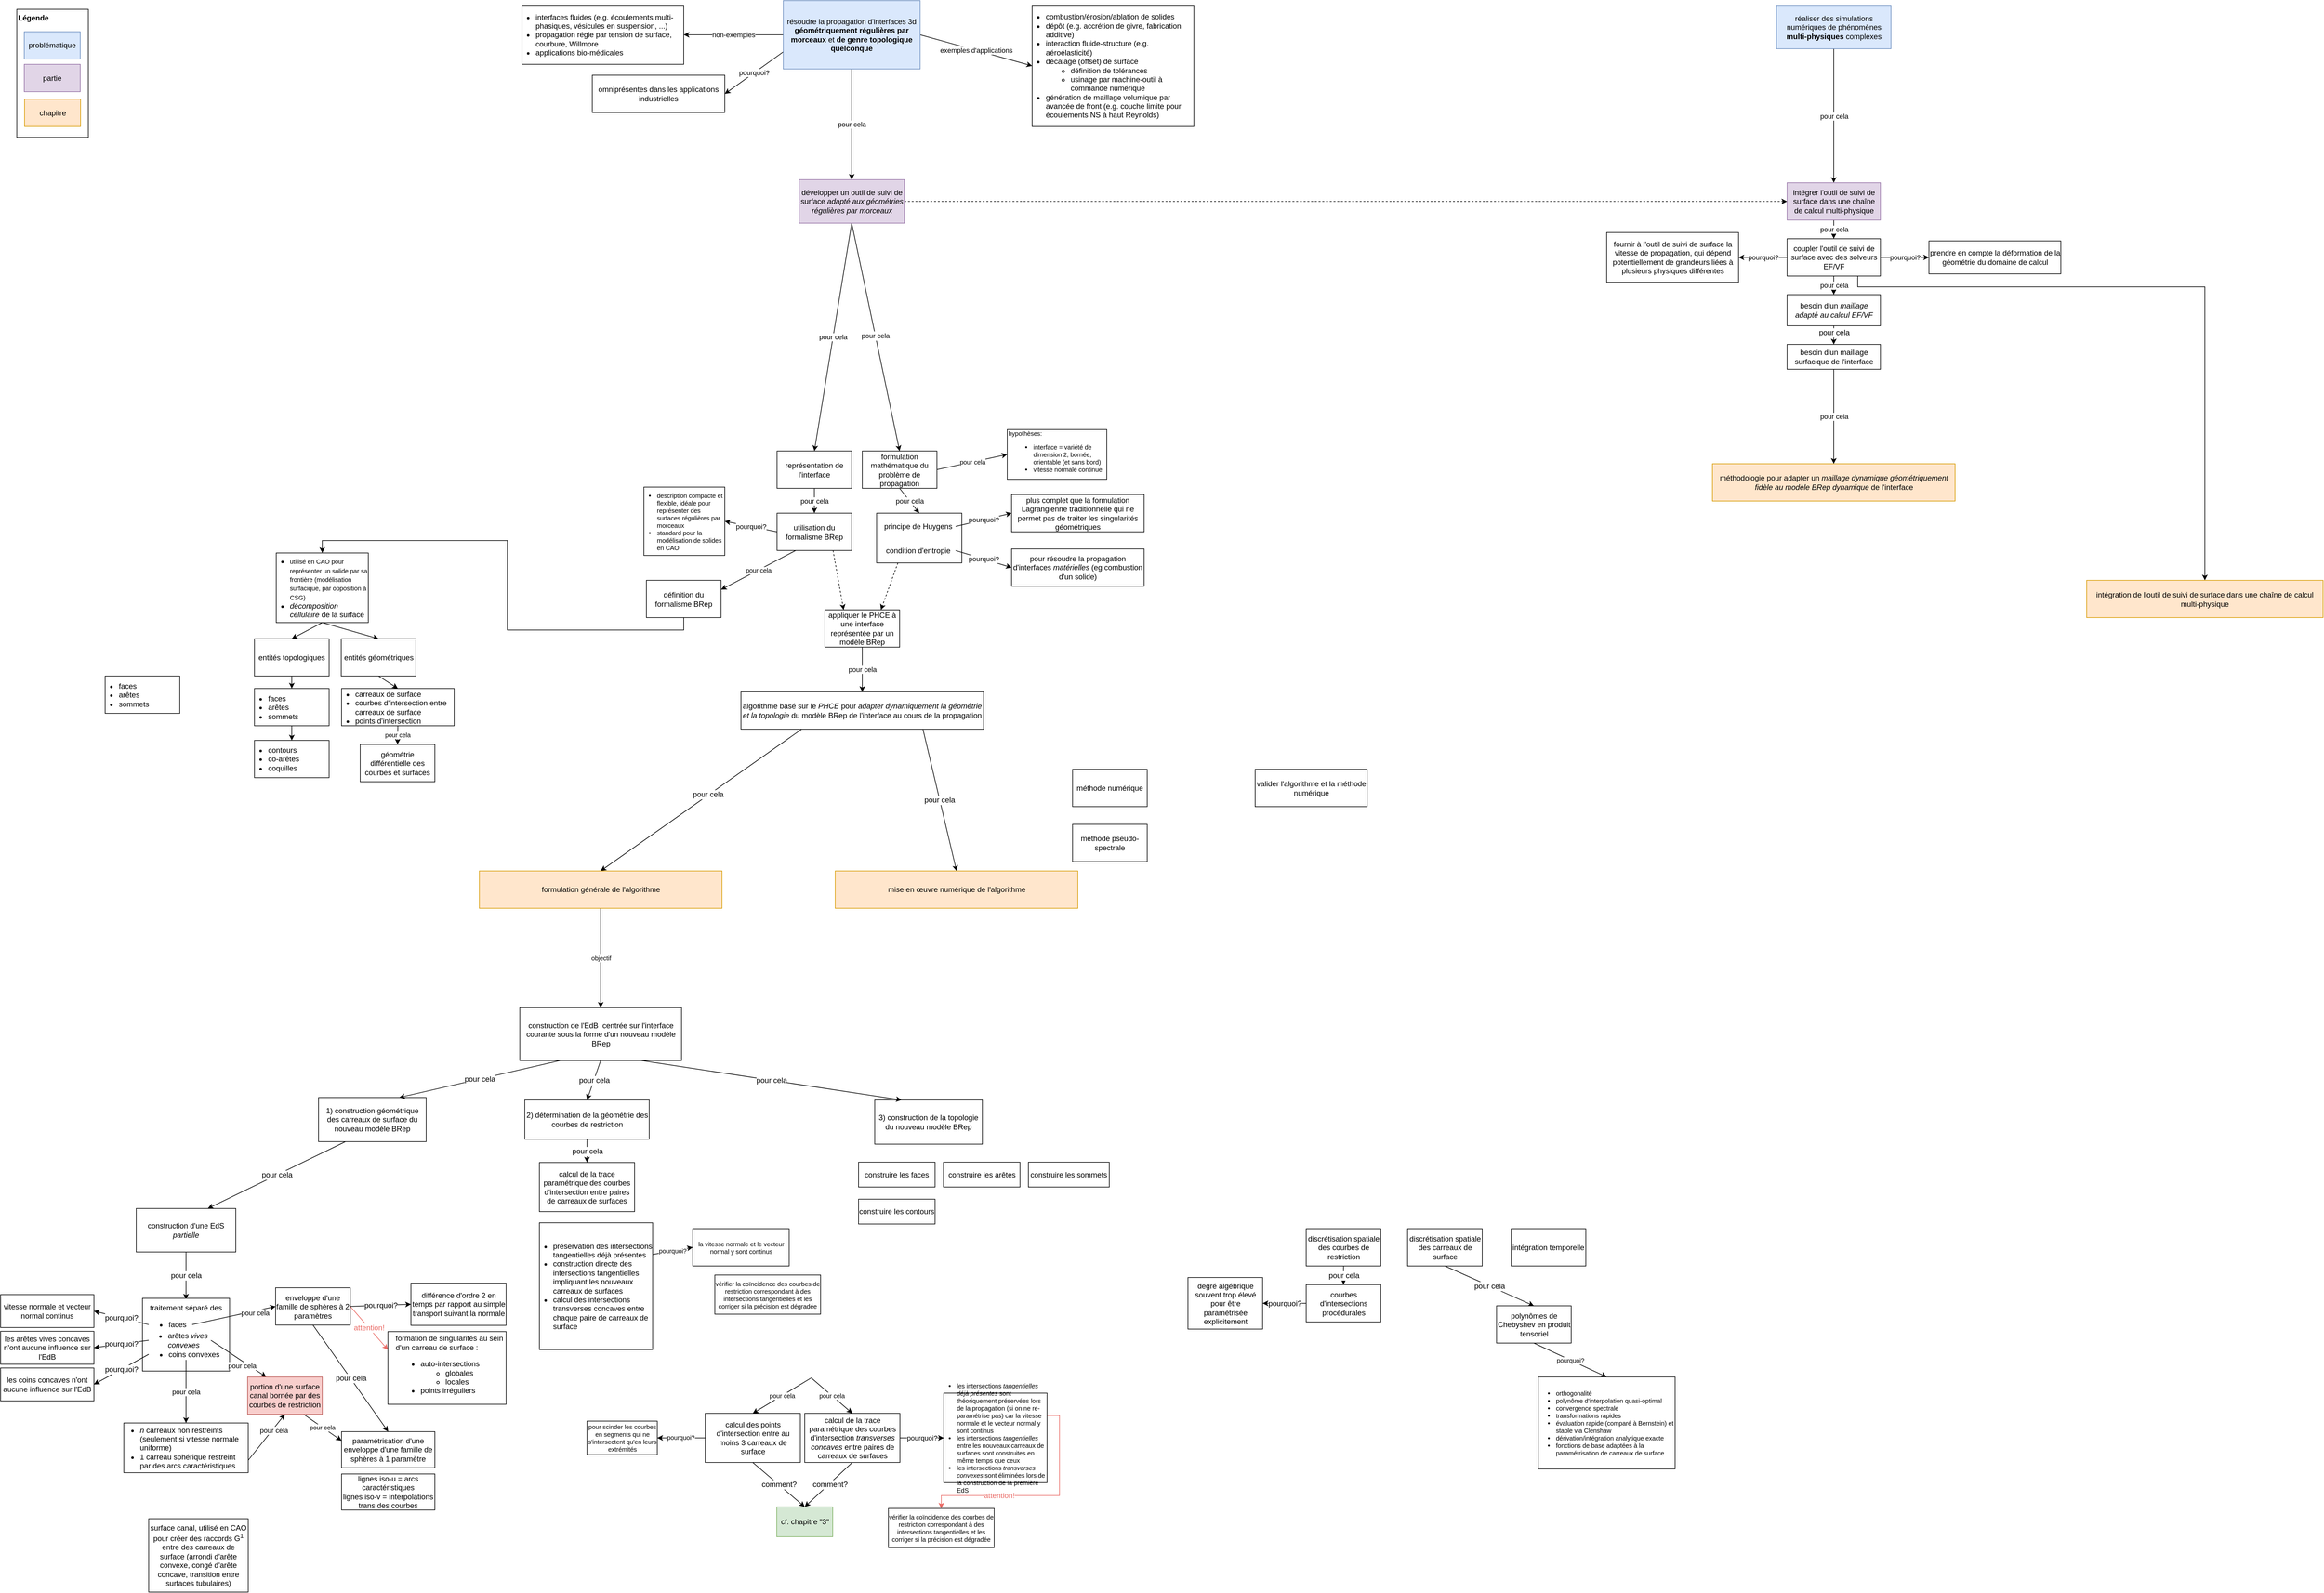 <mxfile version="10.6.1" type="device"><diagram id="3V4UhSUNMf4kDfP_RSkl" name="main"><mxGraphModel dx="1158" dy="675" grid="1" gridSize="10" guides="1" tooltips="1" connect="1" arrows="1" fold="1" page="1" pageScale="1" pageWidth="4000" pageHeight="3000" math="0" shadow="0"><root><mxCell id="0"/><mxCell id="1" parent="0"/><mxCell id="ggJOTwpltWvfGzuAw1vr-46" value="Légende" style="rounded=0;whiteSpace=wrap;html=1;align=left;verticalAlign=top;fontStyle=1" vertex="1" parent="1"><mxGeometry x="48" y="24" width="115" height="206" as="geometry"/></mxCell><mxCell id="5oj-8RAV3g0YCeZo7sYv-76" value="&lt;div align=&quot;center&quot;&gt;1) construction géométrique des carreaux de surface du nouveau modèle BRep&lt;br&gt;&lt;/div&gt;" style="rounded=0;whiteSpace=wrap;html=1;strokeColor=#000000;fillColor=#ffffff;fontSize=12;align=center;" parent="1" vertex="1"><mxGeometry x="533" y="1774.5" width="173" height="71" as="geometry"/></mxCell><mxCell id="5oj-8RAV3g0YCeZo7sYv-78" value="&lt;div align=&quot;center&quot;&gt;3) construction de la topologie du nouveau modèle BRep&lt;br&gt;&lt;/div&gt;" style="rounded=0;whiteSpace=wrap;html=1;strokeColor=#000000;fillColor=#ffffff;fontSize=12;align=center;" parent="1" vertex="1"><mxGeometry x="1427" y="1778.5" width="173" height="71" as="geometry"/></mxCell><mxCell id="5oj-8RAV3g0YCeZo7sYv-94" value="formation de singularités au sein d'un carreau de surface :&lt;br&gt;&lt;ul&gt;&lt;li&gt;auto-intersections&lt;/li&gt;&lt;ul&gt;&lt;li&gt;globales&lt;/li&gt;&lt;li&gt;locales&lt;/li&gt;&lt;/ul&gt;&lt;li&gt;points irréguliers&lt;br&gt;&lt;/li&gt;&lt;/ul&gt;" style="rounded=0;whiteSpace=wrap;html=1;strokeColor=#000000;fillColor=#ffffff;fontSize=12;align=left;spacingLeft=10;" parent="1" vertex="1"><mxGeometry x="644.5" y="2151" width="190" height="117" as="geometry"/></mxCell><mxCell id="5oj-8RAV3g0YCeZo7sYv-8" value="pourquoi?" style="rounded=0;orthogonalLoop=1;jettySize=auto;html=1;entryX=1;entryY=0.5;entryDx=0;entryDy=0;endArrow=classic;endFill=1;exitX=0;exitY=0.75;exitDx=0;exitDy=0;" parent="1" source="5oj-8RAV3g0YCeZo7sYv-9" target="5oj-8RAV3g0YCeZo7sYv-2" edge="1"><mxGeometry relative="1" as="geometry"><mxPoint x="1260" y="110" as="sourcePoint"/></mxGeometry></mxCell><mxCell id="9IUyj4MQn5A2SK3NC2IQ-7" value="pour cela" style="edgeStyle=none;rounded=0;orthogonalLoop=1;jettySize=auto;html=1;exitX=0.5;exitY=1;exitDx=0;exitDy=0;entryX=0.5;entryY=0;entryDx=0;entryDy=0;" parent="1" source="9IUyj4MQn5A2SK3NC2IQ-2" target="9IUyj4MQn5A2SK3NC2IQ-3" edge="1"><mxGeometry relative="1" as="geometry"/></mxCell><mxCell id="9IUyj4MQn5A2SK3NC2IQ-2" value="représentation de l'interface" style="rounded=0;whiteSpace=wrap;html=1;" parent="1" vertex="1"><mxGeometry x="1270" y="734.5" width="120" height="60" as="geometry"/></mxCell><mxCell id="9IUyj4MQn5A2SK3NC2IQ-9" value="pourquoi?" style="edgeStyle=none;rounded=0;orthogonalLoop=1;jettySize=auto;html=1;exitX=0;exitY=0.5;exitDx=0;exitDy=0;entryX=1;entryY=0.5;entryDx=0;entryDy=0;" parent="1" source="9IUyj4MQn5A2SK3NC2IQ-3" target="9IUyj4MQn5A2SK3NC2IQ-5" edge="1"><mxGeometry relative="1" as="geometry"/></mxCell><mxCell id="5oj-8RAV3g0YCeZo7sYv-10" value="" style="rounded=0;orthogonalLoop=1;jettySize=auto;html=1;exitX=0.5;exitY=1;exitDx=0;exitDy=0;entryX=0.5;entryY=0;entryDx=0;entryDy=0;endArrow=classic;endFill=1;fontSize=10;" parent="1" source="UZZpjrWwzgIzlD4dgI3h-14" target="UZZpjrWwzgIzlD4dgI3h-23" edge="1"><mxGeometry relative="1" as="geometry"/></mxCell><mxCell id="5oj-8RAV3g0YCeZo7sYv-20" style="edgeStyle=none;rounded=0;orthogonalLoop=1;jettySize=auto;html=1;exitX=0.75;exitY=1;exitDx=0;exitDy=0;entryX=0.25;entryY=0;entryDx=0;entryDy=0;endArrow=classic;endFill=1;dashed=1;" parent="1" source="9IUyj4MQn5A2SK3NC2IQ-3" target="ggJOTwpltWvfGzuAw1vr-47" edge="1"><mxGeometry relative="1" as="geometry"/></mxCell><mxCell id="UZZpjrWwzgIzlD4dgI3h-8" value="pour cela" style="rounded=0;orthogonalLoop=1;jettySize=auto;html=1;exitX=0.25;exitY=1;exitDx=0;exitDy=0;entryX=1;entryY=0.25;entryDx=0;entryDy=0;strokeColor=#000000;fontSize=10;fontColor=#000000;" edge="1" parent="1" source="9IUyj4MQn5A2SK3NC2IQ-3" target="UZZpjrWwzgIzlD4dgI3h-6"><mxGeometry relative="1" as="geometry"/></mxCell><mxCell id="9IUyj4MQn5A2SK3NC2IQ-3" value="utilisation du formalisme BRep" style="rounded=0;whiteSpace=wrap;html=1;" parent="1" vertex="1"><mxGeometry x="1270" y="834.5" width="120" height="60" as="geometry"/></mxCell><mxCell id="9IUyj4MQn5A2SK3NC2IQ-4" value="géométrie différentielle des courbes et surfaces" style="rounded=0;whiteSpace=wrap;html=1;" parent="1" vertex="1"><mxGeometry x="600" y="1206.5" width="120" height="60" as="geometry"/></mxCell><mxCell id="9IUyj4MQn5A2SK3NC2IQ-5" value="&lt;div style=&quot;font-size: 10px&quot; align=&quot;left&quot;&gt;&lt;ul style=&quot;font-size: 10px&quot;&gt;&lt;li style=&quot;font-size: 10px&quot;&gt;description compacte et flexible, idéale pour représenter des surfaces régulières par morceaux&lt;/li&gt;&lt;li style=&quot;font-size: 10px&quot;&gt;standard pour la modélisation de solides en CAO&lt;br&gt;&lt;/li&gt;&lt;/ul&gt;&lt;/div&gt;" style="rounded=0;whiteSpace=wrap;html=1;spacingLeft=-20;fontSize=10;" parent="1" vertex="1"><mxGeometry x="1056" y="792.5" width="130" height="110" as="geometry"/></mxCell><mxCell id="5oj-8RAV3g0YCeZo7sYv-14" value="pour cela" style="edgeStyle=none;rounded=0;orthogonalLoop=1;jettySize=auto;html=1;exitX=0.5;exitY=1;exitDx=0;exitDy=0;entryX=0.5;entryY=0;entryDx=0;entryDy=0;endArrow=classic;endFill=1;" parent="1" source="9IUyj4MQn5A2SK3NC2IQ-10" target="5oj-8RAV3g0YCeZo7sYv-11" edge="1"><mxGeometry relative="1" as="geometry"/></mxCell><mxCell id="UZZpjrWwzgIzlD4dgI3h-12" value="pour cela" style="edgeStyle=none;rounded=0;orthogonalLoop=1;jettySize=auto;html=1;exitX=1;exitY=0.5;exitDx=0;exitDy=0;entryX=0;entryY=0.5;entryDx=0;entryDy=0;strokeColor=#000000;fontSize=10;fontColor=#000000;" edge="1" parent="1" source="9IUyj4MQn5A2SK3NC2IQ-10" target="UZZpjrWwzgIzlD4dgI3h-11"><mxGeometry relative="1" as="geometry"/></mxCell><mxCell id="9IUyj4MQn5A2SK3NC2IQ-10" value="formulation mathématique du problème de propagation" style="rounded=0;whiteSpace=wrap;html=1;" parent="1" vertex="1"><mxGeometry x="1407" y="734.5" width="120" height="60" as="geometry"/></mxCell><mxCell id="9IUyj4MQn5A2SK3NC2IQ-14" value="plus complet que la formulation Lagrangienne traditionnelle qui ne permet pas de traiter les singularités géométriques" style="rounded=0;whiteSpace=wrap;html=1;" parent="1" vertex="1"><mxGeometry x="1647" y="804.5" width="213" height="60" as="geometry"/></mxCell><mxCell id="dQmw5NRW7VL9Pw2cw0b9-4" value="pour résoudre la propagation d'interfaces &lt;i&gt;matérielles &lt;/i&gt;(eg combustion d'un solide)" style="rounded=0;whiteSpace=wrap;html=1;" parent="1" vertex="1"><mxGeometry x="1647" y="892" width="213" height="60" as="geometry"/></mxCell><mxCell id="5oj-8RAV3g0YCeZo7sYv-2" value="omniprésentes dans les applications industrielles" style="rounded=0;whiteSpace=wrap;html=1;" parent="1" vertex="1"><mxGeometry x="973" y="130" width="213" height="60" as="geometry"/></mxCell><mxCell id="5oj-8RAV3g0YCeZo7sYv-12" value="" style="group" parent="1" vertex="1" connectable="0"><mxGeometry x="1430" y="834.5" width="137" height="80" as="geometry"/></mxCell><mxCell id="5oj-8RAV3g0YCeZo7sYv-11" value="" style="rounded=0;whiteSpace=wrap;html=1;fillColor=#ffffff;" parent="5oj-8RAV3g0YCeZo7sYv-12" vertex="1"><mxGeometry width="137" height="80.0" as="geometry"/></mxCell><mxCell id="9IUyj4MQn5A2SK3NC2IQ-12" value="principe de Huygens" style="rounded=0;whiteSpace=wrap;html=1;fillColor=none;strokeColor=none;" parent="5oj-8RAV3g0YCeZo7sYv-12" vertex="1"><mxGeometry x="7" y="12.444" width="120" height="17.778" as="geometry"/></mxCell><mxCell id="dQmw5NRW7VL9Pw2cw0b9-2" value="condition d'entropie" style="rounded=0;whiteSpace=wrap;html=1;fillColor=none;strokeColor=none;" parent="5oj-8RAV3g0YCeZo7sYv-12" vertex="1"><mxGeometry x="7" y="50.056" width="120" height="20.0" as="geometry"/></mxCell><mxCell id="9IUyj4MQn5A2SK3NC2IQ-15" value="pourquoi?" style="edgeStyle=none;rounded=0;orthogonalLoop=1;jettySize=auto;html=1;exitX=1;exitY=0.5;exitDx=0;exitDy=0;entryX=0;entryY=0.5;entryDx=0;entryDy=0;" parent="1" source="9IUyj4MQn5A2SK3NC2IQ-12" target="9IUyj4MQn5A2SK3NC2IQ-14" edge="1"><mxGeometry relative="1" as="geometry"/></mxCell><mxCell id="dQmw5NRW7VL9Pw2cw0b9-5" value="pourquoi?" style="rounded=0;orthogonalLoop=1;jettySize=auto;html=1;exitX=1;exitY=0.5;exitDx=0;exitDy=0;entryX=0;entryY=0.5;entryDx=0;entryDy=0;" parent="1" source="dQmw5NRW7VL9Pw2cw0b9-2" target="dQmw5NRW7VL9Pw2cw0b9-4" edge="1"><mxGeometry relative="1" as="geometry"/></mxCell><mxCell id="5oj-8RAV3g0YCeZo7sYv-43" style="edgeStyle=none;rounded=0;orthogonalLoop=1;jettySize=auto;html=1;exitX=0.25;exitY=1;exitDx=0;exitDy=0;entryX=0.5;entryY=0;entryDx=0;entryDy=0;endArrow=classic;endFill=1;fontSize=12;" parent="1" source="5oj-8RAV3g0YCeZo7sYv-16" target="9NF0sOS51viyV5bIf3SS-2" edge="1"><mxGeometry relative="1" as="geometry"><mxPoint x="1159.5" y="1221" as="sourcePoint"/></mxGeometry></mxCell><mxCell id="5oj-8RAV3g0YCeZo7sYv-71" value="pour cela" style="text;html=1;resizable=0;points=[];align=center;verticalAlign=middle;labelBackgroundColor=#ffffff;fontSize=12;" parent="5oj-8RAV3g0YCeZo7sYv-43" vertex="1" connectable="0"><mxGeometry x="-0.072" y="-1" relative="1" as="geometry"><mxPoint as="offset"/></mxGeometry></mxCell><mxCell id="5oj-8RAV3g0YCeZo7sYv-80" value="pour cela" style="edgeStyle=none;rounded=0;orthogonalLoop=1;jettySize=auto;html=1;exitX=0.75;exitY=1;exitDx=0;exitDy=0;entryX=0.5;entryY=0;entryDx=0;entryDy=0;endArrow=classic;endFill=1;fontSize=12;" parent="1" source="5oj-8RAV3g0YCeZo7sYv-16" target="9NF0sOS51viyV5bIf3SS-3" edge="1"><mxGeometry relative="1" as="geometry"/></mxCell><mxCell id="5oj-8RAV3g0YCeZo7sYv-16" value="algorithme basé sur le &lt;i&gt;PHCE&lt;/i&gt; pour &lt;i&gt;adapter dynamiquement la géométrie et la topologie&lt;/i&gt; du modèle BRep de l'interface au cours de la propagation" style="rounded=0;whiteSpace=wrap;html=1;" parent="1" vertex="1"><mxGeometry x="1212" y="1122" width="390" height="60" as="geometry"/></mxCell><mxCell id="5oj-8RAV3g0YCeZo7sYv-19" style="edgeStyle=none;rounded=0;orthogonalLoop=1;jettySize=auto;html=1;exitX=0.25;exitY=1;exitDx=0;exitDy=0;entryX=0.75;entryY=0;entryDx=0;entryDy=0;endArrow=classic;endFill=1;dashed=1;" parent="1" source="5oj-8RAV3g0YCeZo7sYv-11" target="ggJOTwpltWvfGzuAw1vr-47" edge="1"><mxGeometry relative="1" as="geometry"/></mxCell><mxCell id="5oj-8RAV3g0YCeZo7sYv-34" value="pourquoi?" style="edgeStyle=none;rounded=0;orthogonalLoop=1;jettySize=auto;html=1;exitX=0.5;exitY=1;exitDx=0;exitDy=0;entryX=0.5;entryY=0;entryDx=0;entryDy=0;endArrow=classic;endFill=1;fontSize=10;" parent="1" source="5oj-8RAV3g0YCeZo7sYv-21" target="5oj-8RAV3g0YCeZo7sYv-22" edge="1"><mxGeometry relative="1" as="geometry"/></mxCell><mxCell id="5oj-8RAV3g0YCeZo7sYv-21" value="polynômes de Chebyshev en produit tensoriel" style="rounded=0;whiteSpace=wrap;html=1;strokeColor=#000000;fillColor=#ffffff;" parent="1" vertex="1"><mxGeometry x="2426.5" y="2109.5" width="120" height="60" as="geometry"/></mxCell><mxCell id="5oj-8RAV3g0YCeZo7sYv-22" value="&lt;ul style=&quot;font-size: 10px&quot;&gt;&lt;li style=&quot;font-size: 10px&quot;&gt;orthogonalité&lt;/li&gt;&lt;li style=&quot;font-size: 10px&quot;&gt;polynôme d'interpolation quasi-optimal&lt;br&gt;&lt;/li&gt;&lt;li style=&quot;font-size: 10px&quot;&gt;convergence spectrale&lt;/li&gt;&lt;li style=&quot;font-size: 10px&quot;&gt;transformations rapides&lt;br&gt;&lt;/li&gt;&lt;li style=&quot;font-size: 10px&quot;&gt;évaluation rapide (comparé à Bernstein) et stable via Clenshaw&lt;/li&gt;&lt;li style=&quot;font-size: 10px&quot;&gt;dérivation/intégration analytique exacte&lt;br&gt;&lt;/li&gt;&lt;li style=&quot;font-size: 10px&quot;&gt;fonctions de base adaptées à la paramétrisation de carreaux de surface&lt;br style=&quot;font-size: 10px&quot;&gt;&lt;/li&gt;&lt;/ul&gt;" style="rounded=0;whiteSpace=wrap;html=1;strokeColor=#000000;fillColor=#ffffff;fontSize=10;spacing=0;spacingLeft=-12;align=left;" parent="1" vertex="1"><mxGeometry x="2493.5" y="2224" width="220" height="148" as="geometry"/></mxCell><mxCell id="5oj-8RAV3g0YCeZo7sYv-27" value="méthode numérique" style="rounded=0;whiteSpace=wrap;html=1;strokeColor=#000000;fillColor=#ffffff;" parent="1" vertex="1"><mxGeometry x="1745" y="1246.5" width="120" height="60" as="geometry"/></mxCell><mxCell id="5oj-8RAV3g0YCeZo7sYv-29" value="méthode pseudo-spectrale" style="rounded=0;whiteSpace=wrap;html=1;strokeColor=#000000;fillColor=#ffffff;" parent="1" vertex="1"><mxGeometry x="1745" y="1335" width="120" height="60" as="geometry"/></mxCell><mxCell id="5oj-8RAV3g0YCeZo7sYv-31" value="paramétrisation d'une enveloppe d'une famille de sphères à 1 paramètre" style="rounded=0;whiteSpace=wrap;html=1;" parent="1" vertex="1"><mxGeometry x="570" y="2312" width="150" height="58" as="geometry"/></mxCell><mxCell id="5oj-8RAV3g0YCeZo7sYv-66" value="pour cela" style="edgeStyle=none;rounded=0;orthogonalLoop=1;jettySize=auto;html=1;exitX=0.5;exitY=1;exitDx=0;exitDy=0;entryX=0.5;entryY=0;entryDx=0;entryDy=0;endArrow=classic;endFill=1;fontSize=12;" parent="1" source="5oj-8RAV3g0YCeZo7sYv-33" target="5oj-8RAV3g0YCeZo7sYv-31" edge="1"><mxGeometry relative="1" as="geometry"/></mxCell><mxCell id="5oj-8RAV3g0YCeZo7sYv-87" value="pourquoi?" style="edgeStyle=none;rounded=0;orthogonalLoop=1;jettySize=auto;html=1;exitX=1;exitY=0.5;exitDx=0;exitDy=0;entryX=0;entryY=0.5;entryDx=0;entryDy=0;endArrow=classic;endFill=1;fontSize=12;" parent="1" source="5oj-8RAV3g0YCeZo7sYv-33" target="5oj-8RAV3g0YCeZo7sYv-86" edge="1"><mxGeometry relative="1" as="geometry"/></mxCell><mxCell id="5oj-8RAV3g0YCeZo7sYv-89" value="&lt;font&gt;attention!&lt;/font&gt;" style="edgeStyle=none;rounded=0;orthogonalLoop=1;jettySize=auto;html=1;exitX=1;exitY=0.5;exitDx=0;exitDy=0;entryX=0;entryY=0.25;entryDx=0;entryDy=0;endArrow=classic;endFill=1;fontSize=12;fontColor=#EA6B66;strokeColor=#EA6B66;" parent="1" source="5oj-8RAV3g0YCeZo7sYv-33" target="5oj-8RAV3g0YCeZo7sYv-94" edge="1"><mxGeometry relative="1" as="geometry"><mxPoint x="673.5" y="2123.5" as="targetPoint"/></mxGeometry></mxCell><mxCell id="5oj-8RAV3g0YCeZo7sYv-33" value="enveloppe d'une famille de sphères à 2 paramètres" style="rounded=0;whiteSpace=wrap;html=1;" parent="1" vertex="1"><mxGeometry x="464" y="2080.5" width="120" height="60" as="geometry"/></mxCell><mxCell id="5oj-8RAV3g0YCeZo7sYv-41" value="" style="group" parent="1" vertex="1" connectable="0"><mxGeometry x="240" y="1953" width="160" height="70" as="geometry"/></mxCell><mxCell id="5oj-8RAV3g0YCeZo7sYv-39" value="construction d'une EdS &lt;i&gt;partielle&lt;/i&gt;" style="rounded=0;whiteSpace=wrap;html=1;strokeColor=#000000;fillColor=#ffffff;fontSize=12;align=center;" parent="5oj-8RAV3g0YCeZo7sYv-41" vertex="1"><mxGeometry width="160" height="70" as="geometry"/></mxCell><mxCell id="5oj-8RAV3g0YCeZo7sYv-44" value="pour cela" style="edgeStyle=none;rounded=0;orthogonalLoop=1;jettySize=auto;html=1;exitX=0.25;exitY=1;exitDx=0;exitDy=0;endArrow=classic;endFill=1;fontSize=12;entryX=0.75;entryY=0;entryDx=0;entryDy=0;" parent="1" source="5oj-8RAV3g0YCeZo7sYv-42" target="5oj-8RAV3g0YCeZo7sYv-76" edge="1"><mxGeometry relative="1" as="geometry"><mxPoint x="693" y="1775.5" as="targetPoint"/></mxGeometry></mxCell><mxCell id="5oj-8RAV3g0YCeZo7sYv-79" value="pour cela" style="edgeStyle=none;rounded=0;orthogonalLoop=1;jettySize=auto;html=1;exitX=0.75;exitY=1;exitDx=0;exitDy=0;entryX=0.25;entryY=0;entryDx=0;entryDy=0;endArrow=classic;endFill=1;fontSize=12;" parent="1" source="5oj-8RAV3g0YCeZo7sYv-42" target="5oj-8RAV3g0YCeZo7sYv-78" edge="1"><mxGeometry relative="1" as="geometry"/></mxCell><mxCell id="sntRJTxyuBcKwtaXbKw5-4" value="pour cela" style="edgeStyle=none;rounded=0;orthogonalLoop=1;jettySize=auto;html=1;exitX=0.5;exitY=1;exitDx=0;exitDy=0;entryX=0.5;entryY=0;entryDx=0;entryDy=0;endArrow=classic;endFill=1;fontSize=12;" parent="1" source="5oj-8RAV3g0YCeZo7sYv-42" target="sntRJTxyuBcKwtaXbKw5-3" edge="1"><mxGeometry relative="1" as="geometry"/></mxCell><mxCell id="5oj-8RAV3g0YCeZo7sYv-42" value="construction de l'EdB&amp;nbsp; centrée sur l'interface courante sous la forme d'un nouveau modèle BRep" style="rounded=0;whiteSpace=wrap;html=1;strokeColor=#000000;fillColor=#ffffff;fontSize=12;align=center;" parent="1" vertex="1"><mxGeometry x="856.5" y="1630" width="260" height="85" as="geometry"/></mxCell><mxCell id="5oj-8RAV3g0YCeZo7sYv-48" value="pour cela" style="edgeStyle=none;rounded=0;orthogonalLoop=1;jettySize=auto;html=1;exitX=0.5;exitY=1;exitDx=0;exitDy=0;endArrow=classic;endFill=1;fontSize=12;entryX=0.5;entryY=0;entryDx=0;entryDy=0;" parent="1" source="5oj-8RAV3g0YCeZo7sYv-39" target="5oj-8RAV3g0YCeZo7sYv-49" edge="1"><mxGeometry relative="1" as="geometry"><mxPoint x="317.154" y="2055" as="targetPoint"/></mxGeometry></mxCell><mxCell id="5oj-8RAV3g0YCeZo7sYv-54" value="" style="group" parent="1" vertex="1" connectable="0"><mxGeometry x="250" y="2097.5" width="140" height="117" as="geometry"/></mxCell><mxCell id="5oj-8RAV3g0YCeZo7sYv-53" value="" style="rounded=0;whiteSpace=wrap;html=1;strokeColor=#000000;fillColor=#ffffff;fontSize=12;align=left;" parent="5oj-8RAV3g0YCeZo7sYv-54" vertex="1"><mxGeometry width="140" height="117" as="geometry"/></mxCell><mxCell id="5oj-8RAV3g0YCeZo7sYv-49" value="traitement séparé des" style="rounded=0;whiteSpace=wrap;html=1;strokeColor=none;fillColor=none;fontSize=12;align=center;" parent="5oj-8RAV3g0YCeZo7sYv-54" vertex="1"><mxGeometry y="1.8" width="140" height="27" as="geometry"/></mxCell><mxCell id="5oj-8RAV3g0YCeZo7sYv-50" value="&lt;ul&gt;&lt;li&gt;faces&lt;/li&gt;&lt;/ul&gt;" style="rounded=0;whiteSpace=wrap;html=1;strokeColor=none;fillColor=none;fontSize=12;align=left;spacingLeft=-10;" parent="5oj-8RAV3g0YCeZo7sYv-54" vertex="1"><mxGeometry x="10" y="28.8" width="70" height="27" as="geometry"/></mxCell><mxCell id="5oj-8RAV3g0YCeZo7sYv-51" value="&lt;div align=&quot;left&quot;&gt;&lt;ul&gt;&lt;li&gt;arêtes&lt;i&gt; vives convexes&lt;/i&gt;&lt;/li&gt;&lt;/ul&gt;&lt;/div&gt;" style="rounded=0;whiteSpace=wrap;html=1;strokeColor=none;fillColor=none;fontSize=12;align=center;spacingLeft=-10;" parent="5oj-8RAV3g0YCeZo7sYv-54" vertex="1"><mxGeometry x="10" y="54" width="100" height="27" as="geometry"/></mxCell><mxCell id="5oj-8RAV3g0YCeZo7sYv-52" value="&lt;div align=&quot;left&quot;&gt;&lt;ul&gt;&lt;li&gt;coins convexes&lt;/li&gt;&lt;/ul&gt;&lt;/div&gt;" style="rounded=0;whiteSpace=wrap;html=1;strokeColor=none;fillColor=none;fontSize=12;align=left;spacingLeft=-10;" parent="5oj-8RAV3g0YCeZo7sYv-54" vertex="1"><mxGeometry x="10" y="81" width="120" height="18" as="geometry"/></mxCell><mxCell id="5oj-8RAV3g0YCeZo7sYv-56" value="vitesse normale et vecteur normal continus" style="rounded=0;whiteSpace=wrap;html=1;strokeColor=#000000;fillColor=#ffffff;fontSize=12;align=center;" parent="1" vertex="1"><mxGeometry x="22" y="2091.5" width="150" height="53" as="geometry"/></mxCell><mxCell id="5oj-8RAV3g0YCeZo7sYv-57" value="pourquoi?" style="edgeStyle=none;rounded=0;orthogonalLoop=1;jettySize=auto;html=1;exitX=0;exitY=0.5;exitDx=0;exitDy=0;entryX=1;entryY=0.5;entryDx=0;entryDy=0;endArrow=classic;endFill=1;fontSize=12;" parent="1" source="5oj-8RAV3g0YCeZo7sYv-50" target="5oj-8RAV3g0YCeZo7sYv-56" edge="1"><mxGeometry relative="1" as="geometry"/></mxCell><mxCell id="5oj-8RAV3g0YCeZo7sYv-58" value="les arêtes vives concaves n'ont aucune influence sur l'EdB" style="rounded=0;whiteSpace=wrap;html=1;strokeColor=#000000;fillColor=#ffffff;fontSize=12;align=center;" parent="1" vertex="1"><mxGeometry x="22" y="2150.5" width="150" height="53" as="geometry"/></mxCell><mxCell id="5oj-8RAV3g0YCeZo7sYv-59" value="pourquoi?" style="edgeStyle=none;rounded=0;orthogonalLoop=1;jettySize=auto;html=1;exitX=0;exitY=0.5;exitDx=0;exitDy=0;entryX=1;entryY=0.5;entryDx=0;entryDy=0;endArrow=classic;endFill=1;fontSize=12;" parent="1" source="5oj-8RAV3g0YCeZo7sYv-51" target="5oj-8RAV3g0YCeZo7sYv-58" edge="1"><mxGeometry relative="1" as="geometry"/></mxCell><mxCell id="5oj-8RAV3g0YCeZo7sYv-60" value="les coins concaves n'ont aucune influence sur l'EdB" style="rounded=0;whiteSpace=wrap;html=1;strokeColor=#000000;fillColor=#ffffff;fontSize=12;align=center;" parent="1" vertex="1"><mxGeometry x="22" y="2209.5" width="150" height="53" as="geometry"/></mxCell><mxCell id="5oj-8RAV3g0YCeZo7sYv-61" value="pourquoi?" style="rounded=0;orthogonalLoop=1;jettySize=auto;html=1;exitX=0;exitY=0.5;exitDx=0;exitDy=0;entryX=1;entryY=0.5;entryDx=0;entryDy=0;endArrow=classic;endFill=1;fontSize=12;" parent="1" source="5oj-8RAV3g0YCeZo7sYv-52" target="5oj-8RAV3g0YCeZo7sYv-60" edge="1"><mxGeometry relative="1" as="geometry"/></mxCell><mxCell id="5oj-8RAV3g0YCeZo7sYv-64" value="pour cela" style="edgeStyle=none;rounded=0;orthogonalLoop=1;jettySize=auto;html=1;exitX=1;exitY=0.5;exitDx=0;exitDy=0;entryX=0;entryY=0.5;entryDx=0;entryDy=0;endArrow=classic;endFill=1;fontSize=11;" parent="1" source="5oj-8RAV3g0YCeZo7sYv-50" target="5oj-8RAV3g0YCeZo7sYv-33" edge="1"><mxGeometry x="0.477" y="-3" relative="1" as="geometry"><mxPoint x="1" as="offset"/></mxGeometry></mxCell><mxCell id="5oj-8RAV3g0YCeZo7sYv-65" value="pour cela" style="edgeStyle=none;rounded=0;orthogonalLoop=1;jettySize=auto;html=1;exitX=1;exitY=0.5;exitDx=0;exitDy=0;entryX=0.25;entryY=0;entryDx=0;entryDy=0;endArrow=classic;endFill=1;fontSize=11;" parent="1" source="5oj-8RAV3g0YCeZo7sYv-51" target="9NF0sOS51viyV5bIf3SS-15" edge="1"><mxGeometry x="0.207" y="-6" relative="1" as="geometry"><mxPoint as="offset"/></mxGeometry></mxCell><mxCell id="5oj-8RAV3g0YCeZo7sYv-70" value="pour cela" style="edgeStyle=none;rounded=0;orthogonalLoop=1;jettySize=auto;html=1;exitX=1;exitY=0.75;exitDx=0;exitDy=0;entryX=0.5;entryY=1;entryDx=0;entryDy=0;endArrow=classic;endFill=1;fontSize=11;" parent="1" source="5oj-8RAV3g0YCeZo7sYv-68" target="9NF0sOS51viyV5bIf3SS-15" edge="1"><mxGeometry x="0.327" y="-2" relative="1" as="geometry"><mxPoint as="offset"/></mxGeometry></mxCell><mxCell id="5oj-8RAV3g0YCeZo7sYv-68" value="&lt;ul&gt;&lt;li&gt;&lt;i&gt;n&lt;/i&gt; carreaux non restreints (seulement si vitesse normale uniforme)&lt;br&gt;&lt;/li&gt;&lt;li&gt;1 carreau sphérique restreint par des arcs caractéristiques&lt;/li&gt;&lt;/ul&gt;" style="rounded=0;whiteSpace=wrap;html=1;align=left;spacingLeft=-16;" parent="1" vertex="1"><mxGeometry x="220" y="2298" width="200" height="80" as="geometry"/></mxCell><mxCell id="5oj-8RAV3g0YCeZo7sYv-69" value="pour cela" style="edgeStyle=none;rounded=0;orthogonalLoop=1;jettySize=auto;html=1;exitX=0.5;exitY=1;exitDx=0;exitDy=0;entryX=0.5;entryY=0;entryDx=0;entryDy=0;endArrow=classic;endFill=1;fontSize=11;" parent="1" source="5oj-8RAV3g0YCeZo7sYv-52" target="5oj-8RAV3g0YCeZo7sYv-68" edge="1"><mxGeometry relative="1" as="geometry"/></mxCell><mxCell id="5oj-8RAV3g0YCeZo7sYv-77" value="pour cela" style="edgeStyle=none;rounded=0;orthogonalLoop=1;jettySize=auto;html=1;exitX=0.25;exitY=1;exitDx=0;exitDy=0;entryX=0.75;entryY=0;entryDx=0;entryDy=0;endArrow=classic;endFill=1;fontSize=12;" parent="1" source="5oj-8RAV3g0YCeZo7sYv-76" edge="1"><mxGeometry relative="1" as="geometry"><mxPoint x="355" y="1953" as="targetPoint"/></mxGeometry></mxCell><mxCell id="5oj-8RAV3g0YCeZo7sYv-84" value="pour cela" style="edgeStyle=none;rounded=0;orthogonalLoop=1;jettySize=auto;html=1;exitX=0.5;exitY=1;exitDx=0;exitDy=0;entryX=0.5;entryY=0;entryDx=0;entryDy=0;endArrow=classic;endFill=1;fontSize=12;" parent="1" source="5oj-8RAV3g0YCeZo7sYv-82" target="5oj-8RAV3g0YCeZo7sYv-21" edge="1"><mxGeometry relative="1" as="geometry"/></mxCell><mxCell id="5oj-8RAV3g0YCeZo7sYv-82" value="discrétisation spatiale des carreaux de surface" style="rounded=0;whiteSpace=wrap;html=1;strokeColor=#000000;fillColor=#ffffff;" parent="1" vertex="1"><mxGeometry x="2283.5" y="1985.5" width="120" height="60" as="geometry"/></mxCell><mxCell id="5oj-8RAV3g0YCeZo7sYv-83" value="intégration temporelle" style="rounded=0;whiteSpace=wrap;html=1;strokeColor=#000000;fillColor=#ffffff;" parent="1" vertex="1"><mxGeometry x="2450" y="1985.5" width="120" height="60" as="geometry"/></mxCell><mxCell id="5oj-8RAV3g0YCeZo7sYv-85" value="méthodologie pour adapter un &lt;i&gt;maillage dynamique géométriquement fidèle au modèle BRep dynamique&lt;/i&gt; de l'interface" style="rounded=0;whiteSpace=wrap;html=1;strokeColor=#d79b00;fillColor=#ffe6cc;" parent="1" vertex="1"><mxGeometry x="2773.5" y="755" width="390" height="60" as="geometry"/></mxCell><mxCell id="5oj-8RAV3g0YCeZo7sYv-86" value="différence d'ordre 2 en temps par rapport au simple transport suivant la normale" style="rounded=0;whiteSpace=wrap;html=1;" parent="1" vertex="1"><mxGeometry x="681.5" y="2073" width="153" height="68" as="geometry"/></mxCell><mxCell id="5oj-8RAV3g0YCeZo7sYv-101" value="pour cela" style="edgeStyle=none;rounded=0;orthogonalLoop=1;jettySize=auto;html=1;endArrow=classic;endFill=1;fontSize=12;entryX=0.5;entryY=0;entryDx=0;entryDy=0;" parent="1" source="5oj-8RAV3g0YCeZo7sYv-97" target="5oj-8RAV3g0YCeZo7sYv-99" edge="1"><mxGeometry relative="1" as="geometry"><mxPoint x="2180.5" y="2072.5" as="targetPoint"/></mxGeometry></mxCell><mxCell id="5oj-8RAV3g0YCeZo7sYv-97" value="discrétisation spatiale des courbes de restriction" style="rounded=0;whiteSpace=wrap;html=1;strokeColor=#000000;fillColor=#ffffff;" parent="1" vertex="1"><mxGeometry x="2120.5" y="1985.5" width="120" height="60" as="geometry"/></mxCell><mxCell id="5oj-8RAV3g0YCeZo7sYv-103" value="pourquoi?" style="edgeStyle=none;rounded=0;orthogonalLoop=1;jettySize=auto;html=1;exitX=0;exitY=0.5;exitDx=0;exitDy=0;entryX=1;entryY=0.5;entryDx=0;entryDy=0;endArrow=classic;endFill=1;fontSize=12;" parent="1" source="5oj-8RAV3g0YCeZo7sYv-99" target="5oj-8RAV3g0YCeZo7sYv-102" edge="1"><mxGeometry relative="1" as="geometry"/></mxCell><mxCell id="5oj-8RAV3g0YCeZo7sYv-99" value="courbes d'intersections procédurales" style="rounded=0;whiteSpace=wrap;html=1;strokeColor=#000000;fillColor=#ffffff;" parent="1" vertex="1"><mxGeometry x="2120.5" y="2075.5" width="120" height="60" as="geometry"/></mxCell><mxCell id="5oj-8RAV3g0YCeZo7sYv-102" value="degré algébrique souvent trop élevé pour être paramétrisée explicitement" style="rounded=0;whiteSpace=wrap;html=1;strokeColor=#000000;fillColor=#ffffff;" parent="1" vertex="1"><mxGeometry x="1930.5" y="2064" width="120" height="83" as="geometry"/></mxCell><mxCell id="_Eh__x2i_B2-RTzuXTfd-6" value="pour cela" style="edgeStyle=none;rounded=0;orthogonalLoop=1;jettySize=auto;html=1;exitX=0.5;exitY=1;exitDx=0;exitDy=0;entryX=0.5;entryY=0;entryDx=0;entryDy=0;endArrow=classic;endFill=1;fontSize=10;" parent="1" target="_Eh__x2i_B2-RTzuXTfd-5" edge="1"><mxGeometry relative="1" as="geometry"><mxPoint x="1325" y="2225.5" as="sourcePoint"/></mxGeometry></mxCell><mxCell id="_Eh__x2i_B2-RTzuXTfd-8" value="pour cela" style="edgeStyle=none;rounded=0;orthogonalLoop=1;jettySize=auto;html=1;exitX=0.5;exitY=1;exitDx=0;exitDy=0;entryX=0.5;entryY=0;entryDx=0;entryDy=0;endArrow=classic;endFill=1;fontSize=10;" parent="1" target="sntRJTxyuBcKwtaXbKw5-5" edge="1"><mxGeometry relative="1" as="geometry"><mxPoint x="1325" y="2225.5" as="sourcePoint"/></mxGeometry></mxCell><mxCell id="UZZpjrWwzgIzlD4dgI3h-5" value="pour cela" style="edgeStyle=orthogonalEdgeStyle;rounded=0;orthogonalLoop=1;jettySize=auto;html=1;exitX=0.5;exitY=1;exitDx=0;exitDy=0;entryX=0.5;entryY=0;entryDx=0;entryDy=0;strokeColor=#000000;fontSize=12;fontColor=#000000;" edge="1" parent="1" source="sntRJTxyuBcKwtaXbKw5-3" target="UZZpjrWwzgIzlD4dgI3h-4"><mxGeometry relative="1" as="geometry"/></mxCell><mxCell id="sntRJTxyuBcKwtaXbKw5-3" value="2) détermination de la géométrie des courbes de restriction" style="rounded=0;whiteSpace=wrap;html=1;strokeColor=#000000;fillColor=#ffffff;fontSize=12;align=center;" parent="1" vertex="1"><mxGeometry x="864.5" y="1778.5" width="200" height="63" as="geometry"/></mxCell><mxCell id="_Eh__x2i_B2-RTzuXTfd-2" value="pourquoi?" style="edgeStyle=none;rounded=0;orthogonalLoop=1;jettySize=auto;html=1;exitX=1;exitY=0.5;exitDx=0;exitDy=0;entryX=0;entryY=0.5;entryDx=0;entryDy=0;endArrow=classic;endFill=1;fontSize=11;" parent="1" source="sntRJTxyuBcKwtaXbKw5-5" target="_Eh__x2i_B2-RTzuXTfd-1" edge="1"><mxGeometry relative="1" as="geometry"/></mxCell><mxCell id="_Eh__x2i_B2-RTzuXTfd-12" style="edgeStyle=none;rounded=0;orthogonalLoop=1;jettySize=auto;html=1;exitX=0.5;exitY=1;exitDx=0;exitDy=0;entryX=0.5;entryY=0;entryDx=0;entryDy=0;endArrow=classic;endFill=1;fontSize=12;" parent="1" source="sntRJTxyuBcKwtaXbKw5-5" target="_Eh__x2i_B2-RTzuXTfd-11" edge="1"><mxGeometry relative="1" as="geometry"/></mxCell><mxCell id="_Eh__x2i_B2-RTzuXTfd-14" value="comment?" style="text;html=1;resizable=0;points=[];align=center;verticalAlign=middle;labelBackgroundColor=#ffffff;fontSize=12;" parent="_Eh__x2i_B2-RTzuXTfd-12" vertex="1" connectable="0"><mxGeometry x="-0.026" y="1" relative="1" as="geometry"><mxPoint as="offset"/></mxGeometry></mxCell><mxCell id="sntRJTxyuBcKwtaXbKw5-5" value="calcul de la trace paramétrique des courbes d'intersection &lt;i&gt;transverses concaves&lt;/i&gt; entre paires de carreaux de surfaces" style="rounded=0;whiteSpace=wrap;html=1;" parent="1" vertex="1"><mxGeometry x="1314.5" y="2282.5" width="153" height="79" as="geometry"/></mxCell><mxCell id="UZZpjrWwzgIzlD4dgI3h-2" value="attention!" style="edgeStyle=orthogonalEdgeStyle;rounded=0;orthogonalLoop=1;jettySize=auto;html=1;exitX=1;exitY=0.25;exitDx=0;exitDy=0;entryX=0.5;entryY=0;entryDx=0;entryDy=0;fontSize=12;fontColor=#EA6B66;strokeColor=#EA6B66;" edge="1" parent="1" source="_Eh__x2i_B2-RTzuXTfd-1" target="UZZpjrWwzgIzlD4dgI3h-1"><mxGeometry x="0.365" relative="1" as="geometry"><mxPoint as="offset"/></mxGeometry></mxCell><mxCell id="_Eh__x2i_B2-RTzuXTfd-1" value="&lt;div style=&quot;font-size: 10px&quot; align=&quot;left&quot;&gt;&lt;ul style=&quot;font-size: 10px&quot;&gt;&lt;li style=&quot;font-size: 10px&quot;&gt;les intersections &lt;i&gt;tangentielles&lt;/i&gt; &lt;i&gt;déjà présentes&lt;/i&gt; sont théoriquement préservées lors de la propagation (si on ne re-paramétrise pas) car la vitesse normale et le vecteur normal y sont continus&lt;/li&gt;&lt;li style=&quot;font-size: 10px&quot;&gt;les intersections &lt;i&gt;tangentielles &lt;/i&gt;entre&lt;i&gt; &lt;/i&gt;les nouveaux carreaux de surfaces sont construites en même temps que ceux &lt;br&gt;&lt;i&gt;&lt;/i&gt;&lt;/li&gt;&lt;li style=&quot;font-size: 10px&quot;&gt;les intersections &lt;i&gt;transverses convexes&lt;/i&gt; sont éliminées lors de la construction de la première EdS&lt;br&gt;&lt;/li&gt;&lt;/ul&gt;&lt;/div&gt;" style="rounded=0;whiteSpace=wrap;html=1;strokeColor=#000000;fillColor=#ffffff;fontSize=10;align=center;spacingLeft=-20;" parent="1" vertex="1"><mxGeometry x="1538" y="2250" width="166" height="144" as="geometry"/></mxCell><mxCell id="_Eh__x2i_B2-RTzuXTfd-10" value="pourquoi?" style="edgeStyle=none;rounded=0;orthogonalLoop=1;jettySize=auto;html=1;exitX=0;exitY=0.5;exitDx=0;exitDy=0;entryX=1;entryY=0.5;entryDx=0;entryDy=0;endArrow=classic;endFill=1;fontSize=10;" parent="1" source="_Eh__x2i_B2-RTzuXTfd-5" target="_Eh__x2i_B2-RTzuXTfd-9" edge="1"><mxGeometry x="0.034" y="-1" relative="1" as="geometry"><mxPoint as="offset"/></mxGeometry></mxCell><mxCell id="_Eh__x2i_B2-RTzuXTfd-13" value="comment?" style="edgeStyle=none;rounded=0;orthogonalLoop=1;jettySize=auto;html=1;exitX=0.5;exitY=1;exitDx=0;exitDy=0;endArrow=classic;endFill=1;fontSize=12;entryX=0.5;entryY=0;entryDx=0;entryDy=0;" parent="1" source="_Eh__x2i_B2-RTzuXTfd-5" target="_Eh__x2i_B2-RTzuXTfd-11" edge="1"><mxGeometry relative="1" as="geometry"><mxPoint x="1231.5" y="2421.5" as="targetPoint"/></mxGeometry></mxCell><mxCell id="_Eh__x2i_B2-RTzuXTfd-5" value="calcul des points d'intersection entre au moins 3 carreaux de surface" style="rounded=0;whiteSpace=wrap;html=1;" parent="1" vertex="1"><mxGeometry x="1154.5" y="2282.5" width="153" height="79" as="geometry"/></mxCell><mxCell id="_Eh__x2i_B2-RTzuXTfd-9" value="pour scinder les courbes en segments qui ne s'intersectent qu'en leurs extrémités" style="rounded=0;whiteSpace=wrap;html=1;fontSize=10;" parent="1" vertex="1"><mxGeometry x="964.5" y="2295" width="113" height="54" as="geometry"/></mxCell><mxCell id="_Eh__x2i_B2-RTzuXTfd-11" value="cf. chapitre &quot;3&quot;" style="rounded=0;whiteSpace=wrap;html=1;strokeColor=#82b366;fillColor=#d5e8d4;fontSize=12;align=center;" parent="1" vertex="1"><mxGeometry x="1269.5" y="2433" width="90" height="48" as="geometry"/></mxCell><mxCell id="ggJOTwpltWvfGzuAw1vr-6" value="&lt;ul&gt;&lt;li&gt;combustion/érosion/ablation de solides&lt;/li&gt;&lt;li&gt;dépôt (e.g. accrétion de givre, fabrication additive)&lt;br&gt;&lt;/li&gt;&lt;li&gt;interaction fluide-structure (e.g. aéroélasticité)&lt;/li&gt;&lt;li&gt;décalage (offset) de surface&lt;/li&gt;&lt;ul&gt;&lt;li&gt;définition de tolérances&lt;br&gt;&lt;/li&gt;&lt;li&gt;usinage par machine-outil à commande numérique&lt;/li&gt;&lt;/ul&gt;&lt;li&gt;génération de maillage volumique par avancée de front (e.g. couche limite pour écoulements NS à haut Reynolds)&lt;/li&gt;&lt;/ul&gt;" style="rounded=0;whiteSpace=wrap;html=1;align=left;spacingLeft=-20;" vertex="1" parent="1"><mxGeometry x="1680" y="17.5" width="260" height="195" as="geometry"/></mxCell><mxCell id="ggJOTwpltWvfGzuAw1vr-7" value="exemples d'applications" style="rounded=0;orthogonalLoop=1;jettySize=auto;html=1;exitX=1;exitY=0.5;exitDx=0;exitDy=0;entryX=0;entryY=0.5;entryDx=0;entryDy=0;" edge="1" parent="1" source="5oj-8RAV3g0YCeZo7sYv-9" target="ggJOTwpltWvfGzuAw1vr-6"><mxGeometry relative="1" as="geometry"/></mxCell><mxCell id="ggJOTwpltWvfGzuAw1vr-16" value="pour cela" style="edgeStyle=none;rounded=0;orthogonalLoop=1;jettySize=auto;html=1;exitX=0.5;exitY=1;exitDx=0;exitDy=0;entryX=0.5;entryY=0;entryDx=0;entryDy=0;" edge="1" parent="1" source="ggJOTwpltWvfGzuAw1vr-9" target="ggJOTwpltWvfGzuAw1vr-11"><mxGeometry relative="1" as="geometry"/></mxCell><mxCell id="ggJOTwpltWvfGzuAw1vr-9" value="réaliser des simulations numériques de phénomènes &lt;b&gt;multi-physiques&lt;/b&gt; complexes" style="rounded=0;whiteSpace=wrap;html=1;fillColor=#dae8fc;strokeColor=#6c8ebf;" vertex="1" parent="1"><mxGeometry x="2876.5" y="17.5" width="184" height="70" as="geometry"/></mxCell><mxCell id="ggJOTwpltWvfGzuAw1vr-28" style="edgeStyle=none;rounded=0;orthogonalLoop=1;jettySize=auto;html=1;exitX=1;exitY=0.5;exitDx=0;exitDy=0;entryX=0;entryY=0.5;entryDx=0;entryDy=0;dashed=1;" edge="1" parent="1" source="ggJOTwpltWvfGzuAw1vr-10" target="ggJOTwpltWvfGzuAw1vr-11"><mxGeometry relative="1" as="geometry"/></mxCell><mxCell id="ggJOTwpltWvfGzuAw1vr-33" value="pour cela" style="edgeStyle=none;rounded=0;orthogonalLoop=1;jettySize=auto;html=1;entryX=0.5;entryY=0;entryDx=0;entryDy=0;exitX=0.5;exitY=1;exitDx=0;exitDy=0;" edge="1" parent="1" source="ggJOTwpltWvfGzuAw1vr-10" target="9IUyj4MQn5A2SK3NC2IQ-2"><mxGeometry relative="1" as="geometry"><mxPoint x="1295" y="270" as="sourcePoint"/></mxGeometry></mxCell><mxCell id="ggJOTwpltWvfGzuAw1vr-34" style="edgeStyle=none;rounded=0;orthogonalLoop=1;jettySize=auto;html=1;exitX=0.5;exitY=1;exitDx=0;exitDy=0;entryX=0.5;entryY=0;entryDx=0;entryDy=0;" edge="1" parent="1" source="ggJOTwpltWvfGzuAw1vr-10" target="9IUyj4MQn5A2SK3NC2IQ-10"><mxGeometry relative="1" as="geometry"/></mxCell><mxCell id="ggJOTwpltWvfGzuAw1vr-35" value="&lt;font style=&quot;font-size: 11px&quot;&gt;pour cela&lt;/font&gt;" style="text;html=1;resizable=0;points=[];align=center;verticalAlign=middle;labelBackgroundColor=#ffffff;" vertex="1" connectable="0" parent="ggJOTwpltWvfGzuAw1vr-34"><mxGeometry x="-0.015" relative="1" as="geometry"><mxPoint as="offset"/></mxGeometry></mxCell><mxCell id="ggJOTwpltWvfGzuAw1vr-10" value="développer un outil de suivi de surface &lt;i&gt;adapté aux géométries régulières par morceaux&lt;/i&gt;" style="rounded=0;whiteSpace=wrap;html=1;fillColor=#e1d5e7;strokeColor=#9673a6;" vertex="1" parent="1"><mxGeometry x="1305.5" y="298" width="169" height="70" as="geometry"/></mxCell><mxCell id="ggJOTwpltWvfGzuAw1vr-20" value="pour cela" style="edgeStyle=none;rounded=0;orthogonalLoop=1;jettySize=auto;html=1;exitX=0.5;exitY=1;exitDx=0;exitDy=0;entryX=0.5;entryY=0;entryDx=0;entryDy=0;" edge="1" parent="1" source="ggJOTwpltWvfGzuAw1vr-11" target="ggJOTwpltWvfGzuAw1vr-17"><mxGeometry relative="1" as="geometry"/></mxCell><mxCell id="ggJOTwpltWvfGzuAw1vr-42" style="edgeStyle=orthogonalEdgeStyle;rounded=0;orthogonalLoop=1;jettySize=auto;html=1;exitX=0.75;exitY=1;exitDx=0;exitDy=0;entryX=0.5;entryY=0;entryDx=0;entryDy=0;" edge="1" parent="1" source="ggJOTwpltWvfGzuAw1vr-17" target="ggJOTwpltWvfGzuAw1vr-41"><mxGeometry relative="1" as="geometry"><Array as="points"><mxPoint x="3007" y="470.5"/><mxPoint x="3565" y="470.5"/></Array></mxGeometry></mxCell><mxCell id="ggJOTwpltWvfGzuAw1vr-11" value="intégrer l'outil de suivi de surface dans une chaîne de calcul multi-physique " style="rounded=0;whiteSpace=wrap;html=1;fillColor=#e1d5e7;strokeColor=#9673a6;" vertex="1" parent="1"><mxGeometry x="2893.5" y="303" width="150" height="60" as="geometry"/></mxCell><mxCell id="ggJOTwpltWvfGzuAw1vr-14" value="pour cela" style="edgeStyle=none;rounded=0;orthogonalLoop=1;jettySize=auto;html=1;exitX=0.5;exitY=1;exitDx=0;exitDy=0;entryX=0.5;entryY=0;entryDx=0;entryDy=0;" edge="1" parent="1" source="5oj-8RAV3g0YCeZo7sYv-9" target="ggJOTwpltWvfGzuAw1vr-10"><mxGeometry relative="1" as="geometry"/></mxCell><mxCell id="ggJOTwpltWvfGzuAw1vr-19" value="pour cela" style="edgeStyle=none;rounded=0;orthogonalLoop=1;jettySize=auto;html=1;exitX=0.5;exitY=1;exitDx=0;exitDy=0;entryX=0.5;entryY=0;entryDx=0;entryDy=0;" edge="1" parent="1" source="ggJOTwpltWvfGzuAw1vr-17" target="ggJOTwpltWvfGzuAw1vr-18"><mxGeometry relative="1" as="geometry"/></mxCell><mxCell id="ggJOTwpltWvfGzuAw1vr-38" value="pourquoi?" style="edgeStyle=none;rounded=0;orthogonalLoop=1;jettySize=auto;html=1;exitX=0;exitY=0.5;exitDx=0;exitDy=0;" edge="1" parent="1" source="ggJOTwpltWvfGzuAw1vr-17" target="ggJOTwpltWvfGzuAw1vr-37"><mxGeometry relative="1" as="geometry"/></mxCell><mxCell id="ggJOTwpltWvfGzuAw1vr-40" value="pourquoi?" style="edgeStyle=none;rounded=0;orthogonalLoop=1;jettySize=auto;html=1;exitX=1;exitY=0.5;exitDx=0;exitDy=0;entryX=0;entryY=0.5;entryDx=0;entryDy=0;" edge="1" parent="1" source="ggJOTwpltWvfGzuAw1vr-17" target="ggJOTwpltWvfGzuAw1vr-39"><mxGeometry relative="1" as="geometry"/></mxCell><mxCell id="ggJOTwpltWvfGzuAw1vr-17" value="coupler l'outil de suivi de surface avec des solveurs EF/VF" style="rounded=0;whiteSpace=wrap;html=1;" vertex="1" parent="1"><mxGeometry x="2893.5" y="393" width="150" height="60" as="geometry"/></mxCell><mxCell id="ggJOTwpltWvfGzuAw1vr-22" style="edgeStyle=none;rounded=0;orthogonalLoop=1;jettySize=auto;html=1;exitX=0.5;exitY=1;exitDx=0;exitDy=0;entryX=0.5;entryY=0;entryDx=0;entryDy=0;" edge="1" parent="1" source="ggJOTwpltWvfGzuAw1vr-18" target="ggJOTwpltWvfGzuAw1vr-21"><mxGeometry relative="1" as="geometry"/></mxCell><mxCell id="ggJOTwpltWvfGzuAw1vr-27" value="pour cela" style="text;html=1;resizable=0;points=[];align=center;verticalAlign=middle;labelBackgroundColor=#ffffff;" vertex="1" connectable="0" parent="ggJOTwpltWvfGzuAw1vr-22"><mxGeometry x="-0.267" relative="1" as="geometry"><mxPoint as="offset"/></mxGeometry></mxCell><mxCell id="ggJOTwpltWvfGzuAw1vr-18" value="besoin d'un &lt;i&gt;maillage adapté au calcul EF/VF&lt;/i&gt;" style="rounded=0;whiteSpace=wrap;html=1;" vertex="1" parent="1"><mxGeometry x="2893.5" y="483" width="150" height="50" as="geometry"/></mxCell><mxCell id="ggJOTwpltWvfGzuAw1vr-36" value="pour cela" style="edgeStyle=none;rounded=0;orthogonalLoop=1;jettySize=auto;html=1;exitX=0.5;exitY=1;exitDx=0;exitDy=0;entryX=0.5;entryY=0;entryDx=0;entryDy=0;" edge="1" parent="1" source="ggJOTwpltWvfGzuAw1vr-21" target="5oj-8RAV3g0YCeZo7sYv-85"><mxGeometry relative="1" as="geometry"/></mxCell><mxCell id="ggJOTwpltWvfGzuAw1vr-21" value="besoin d'un maillage surfacique de l'interface" style="rounded=0;whiteSpace=wrap;html=1;" vertex="1" parent="1"><mxGeometry x="2893.5" y="563" width="150" height="40" as="geometry"/></mxCell><mxCell id="ggJOTwpltWvfGzuAw1vr-32" value="non-exemples" style="edgeStyle=none;rounded=0;orthogonalLoop=1;jettySize=auto;html=1;exitX=0;exitY=0.5;exitDx=0;exitDy=0;" edge="1" parent="1" source="5oj-8RAV3g0YCeZo7sYv-9" target="ggJOTwpltWvfGzuAw1vr-31"><mxGeometry relative="1" as="geometry"/></mxCell><mxCell id="5oj-8RAV3g0YCeZo7sYv-9" value="résoudre la propagation d'interfaces 3d &lt;b&gt;géométriquement régulières par morceaux &lt;/b&gt;et&lt;b&gt; de genre topologique quelconque&lt;/b&gt;&lt;i&gt;&lt;br&gt;&lt;/i&gt;" style="rounded=0;whiteSpace=wrap;html=1;fillColor=#dae8fc;strokeColor=#6c8ebf;" parent="1" vertex="1"><mxGeometry x="1280" y="10" width="220" height="110" as="geometry"/></mxCell><mxCell id="ggJOTwpltWvfGzuAw1vr-31" value="&lt;ul&gt;&lt;li&gt;interfaces fluides (e.g. écoulements multi-phasiques, vésicules en suspension, ...)&lt;br&gt;&lt;/li&gt;&lt;li&gt;propagation régie par tension de surface, courbure, Willmore&lt;/li&gt;&lt;li&gt;applications bio-médicales &lt;br&gt;&lt;/li&gt;&lt;/ul&gt;" style="rounded=0;whiteSpace=wrap;html=1;align=left;spacingLeft=-20;" vertex="1" parent="1"><mxGeometry x="860" y="17.5" width="260" height="95" as="geometry"/></mxCell><mxCell id="ggJOTwpltWvfGzuAw1vr-37" value="fournir à l'outil de suivi de surface la vitesse de propagation, qui dépend potentiellement de grandeurs liées à plusieurs physiques différentes" style="rounded=0;whiteSpace=wrap;html=1;" vertex="1" parent="1"><mxGeometry x="2603.5" y="383" width="212" height="80" as="geometry"/></mxCell><mxCell id="ggJOTwpltWvfGzuAw1vr-39" value="prendre en compte la déformation de la géométrie du domaine de calcul" style="rounded=0;whiteSpace=wrap;html=1;" vertex="1" parent="1"><mxGeometry x="3121.5" y="396.5" width="212" height="53" as="geometry"/></mxCell><mxCell id="ggJOTwpltWvfGzuAw1vr-41" value="intégration de l'outil de suivi de surface dans une chaîne de calcul multi-physique" style="rounded=0;whiteSpace=wrap;html=1;strokeColor=#d79b00;fillColor=#ffe6cc;" vertex="1" parent="1"><mxGeometry x="3375" y="942.5" width="380" height="60" as="geometry"/></mxCell><mxCell id="ggJOTwpltWvfGzuAw1vr-44" value="&lt;div align=&quot;center&quot;&gt;problématique&lt;br&gt;&lt;/div&gt;" style="rounded=0;whiteSpace=wrap;html=1;align=center;fillColor=#dae8fc;strokeColor=#6c8ebf;" vertex="1" parent="1"><mxGeometry x="60" y="60" width="90" height="44" as="geometry"/></mxCell><mxCell id="ggJOTwpltWvfGzuAw1vr-45" value="partie" style="rounded=0;whiteSpace=wrap;html=1;align=center;fillColor=#e1d5e7;strokeColor=#9673a6;" vertex="1" parent="1"><mxGeometry x="60" y="112.5" width="90" height="44" as="geometry"/></mxCell><mxCell id="ggJOTwpltWvfGzuAw1vr-48" value="pour cela" style="rounded=0;orthogonalLoop=1;jettySize=auto;html=1;exitX=0.5;exitY=1;exitDx=0;exitDy=0;" edge="1" parent="1" source="ggJOTwpltWvfGzuAw1vr-47" target="5oj-8RAV3g0YCeZo7sYv-16"><mxGeometry relative="1" as="geometry"/></mxCell><mxCell id="ggJOTwpltWvfGzuAw1vr-47" value="appliquer le PHCE à une interface représentée par un modèle BRep" style="rounded=0;whiteSpace=wrap;html=1;" vertex="1" parent="1"><mxGeometry x="1347" y="990" width="120" height="60" as="geometry"/></mxCell><mxCell id="ggJOTwpltWvfGzuAw1vr-49" value="construire les faces" style="rounded=0;whiteSpace=wrap;html=1;strokeColor=#000000;fillColor=#ffffff;fontSize=12;align=center;" vertex="1" parent="1"><mxGeometry x="1401" y="1878.5" width="123" height="40" as="geometry"/></mxCell><mxCell id="ggJOTwpltWvfGzuAw1vr-50" value="construire les arêtes" style="rounded=0;whiteSpace=wrap;html=1;strokeColor=#000000;fillColor=#ffffff;fontSize=12;align=center;" vertex="1" parent="1"><mxGeometry x="1537.5" y="1878.5" width="123" height="40" as="geometry"/></mxCell><mxCell id="ggJOTwpltWvfGzuAw1vr-51" value="construire les sommets" style="rounded=0;whiteSpace=wrap;html=1;strokeColor=#000000;fillColor=#ffffff;fontSize=12;align=center;" vertex="1" parent="1"><mxGeometry x="1674" y="1878.5" width="130" height="40" as="geometry"/></mxCell><mxCell id="ggJOTwpltWvfGzuAw1vr-53" value="construire les contours" style="rounded=0;whiteSpace=wrap;html=1;strokeColor=#000000;fillColor=#ffffff;fontSize=12;align=center;" vertex="1" parent="1"><mxGeometry x="1401" y="1938" width="123" height="40" as="geometry"/></mxCell><mxCell id="UZZpjrWwzgIzlD4dgI3h-1" value="vérifier la coïncidence des courbes de restriction correspondant à des intersections tangentielles et les corriger si la précision est dégradée" style="rounded=0;whiteSpace=wrap;html=1;strokeColor=#000000;fillColor=#ffffff;fontSize=10;align=center;" vertex="1" parent="1"><mxGeometry x="1449" y="2435.5" width="170" height="63" as="geometry"/></mxCell><mxCell id="UZZpjrWwzgIzlD4dgI3h-4" value="calcul de la trace paramétrique des courbes d'intersection entre paires de carreaux de surfaces" style="rounded=0;whiteSpace=wrap;html=1;" vertex="1" parent="1"><mxGeometry x="888" y="1879" width="153" height="79" as="geometry"/></mxCell><mxCell id="UZZpjrWwzgIzlD4dgI3h-18" style="edgeStyle=orthogonalEdgeStyle;rounded=0;orthogonalLoop=1;jettySize=auto;html=1;exitX=0.5;exitY=1;exitDx=0;exitDy=0;entryX=0.5;entryY=0;entryDx=0;entryDy=0;strokeColor=#000000;fontSize=10;fontColor=#000000;" edge="1" parent="1" source="UZZpjrWwzgIzlD4dgI3h-6" target="UZZpjrWwzgIzlD4dgI3h-10"><mxGeometry relative="1" as="geometry"><mxPoint x="724" y="971.5" as="sourcePoint"/></mxGeometry></mxCell><mxCell id="UZZpjrWwzgIzlD4dgI3h-6" value="définition du formalisme BRep" style="rounded=0;whiteSpace=wrap;html=1;" vertex="1" parent="1"><mxGeometry x="1060" y="942.5" width="120" height="60" as="geometry"/></mxCell><mxCell id="UZZpjrWwzgIzlD4dgI3h-15" style="edgeStyle=none;rounded=0;orthogonalLoop=1;jettySize=auto;html=1;exitX=0.5;exitY=1;exitDx=0;exitDy=0;entryX=0.5;entryY=0;entryDx=0;entryDy=0;strokeColor=#000000;fontSize=10;fontColor=#000000;" edge="1" parent="1" source="UZZpjrWwzgIzlD4dgI3h-10" target="UZZpjrWwzgIzlD4dgI3h-13"><mxGeometry relative="1" as="geometry"/></mxCell><mxCell id="UZZpjrWwzgIzlD4dgI3h-16" style="edgeStyle=none;rounded=0;orthogonalLoop=1;jettySize=auto;html=1;exitX=0.5;exitY=1;exitDx=0;exitDy=0;entryX=0.5;entryY=0;entryDx=0;entryDy=0;strokeColor=#000000;fontSize=10;fontColor=#000000;" edge="1" parent="1" source="UZZpjrWwzgIzlD4dgI3h-10" target="UZZpjrWwzgIzlD4dgI3h-14"><mxGeometry relative="1" as="geometry"/></mxCell><mxCell id="UZZpjrWwzgIzlD4dgI3h-10" value="&lt;ul&gt;&lt;li&gt;&lt;font style=&quot;font-size: 10px&quot;&gt;utilisé en CAO pour représenter un solide par sa frontière (modélisation surfacique, par opposition à CSG)&lt;/font&gt;&lt;br&gt;&lt;/li&gt;&lt;li&gt;&lt;i&gt;décomposition cellulaire&lt;/i&gt; de la surface&lt;br&gt;&lt;/li&gt;&lt;/ul&gt;" style="rounded=0;whiteSpace=wrap;html=1;align=left;spacingLeft=-20;" vertex="1" parent="1"><mxGeometry x="465" y="898.5" width="148" height="112" as="geometry"/></mxCell><mxCell id="UZZpjrWwzgIzlD4dgI3h-11" value="hypothèses:&lt;br style=&quot;font-size: 10px;&quot;&gt;&lt;ul style=&quot;font-size: 10px;&quot;&gt;&lt;li style=&quot;font-size: 10px;&quot;&gt;interface = variété de dimension 2, bornée, orientable (et sans bord)&lt;/li&gt;&lt;li style=&quot;font-size: 10px;&quot;&gt;vitesse normale continue&lt;br style=&quot;font-size: 10px;&quot;&gt;&lt;/li&gt;&lt;/ul&gt;" style="rounded=0;whiteSpace=wrap;html=1;align=left;verticalAlign=middle;fontSize=10;" vertex="1" parent="1"><mxGeometry x="1640" y="700" width="160" height="80" as="geometry"/></mxCell><mxCell id="UZZpjrWwzgIzlD4dgI3h-22" style="edgeStyle=none;rounded=0;orthogonalLoop=1;jettySize=auto;html=1;exitX=0.5;exitY=1;exitDx=0;exitDy=0;entryX=0.5;entryY=0;entryDx=0;entryDy=0;strokeColor=#000000;fontSize=10;fontColor=#000000;" edge="1" parent="1" source="UZZpjrWwzgIzlD4dgI3h-13" target="UZZpjrWwzgIzlD4dgI3h-19"><mxGeometry relative="1" as="geometry"/></mxCell><mxCell id="UZZpjrWwzgIzlD4dgI3h-13" value="entités topologiques" style="rounded=0;whiteSpace=wrap;html=1;" vertex="1" parent="1"><mxGeometry x="430" y="1036.5" width="120" height="60" as="geometry"/></mxCell><mxCell id="UZZpjrWwzgIzlD4dgI3h-14" value="entités géométriques" style="rounded=0;whiteSpace=wrap;html=1;" vertex="1" parent="1"><mxGeometry x="569.5" y="1036.5" width="120" height="60" as="geometry"/></mxCell><mxCell id="UZZpjrWwzgIzlD4dgI3h-21" style="rounded=0;orthogonalLoop=1;jettySize=auto;html=1;exitX=0.5;exitY=1;exitDx=0;exitDy=0;entryX=0.5;entryY=0;entryDx=0;entryDy=0;strokeColor=#000000;fontSize=10;fontColor=#000000;" edge="1" parent="1" source="UZZpjrWwzgIzlD4dgI3h-19" target="UZZpjrWwzgIzlD4dgI3h-20"><mxGeometry relative="1" as="geometry"/></mxCell><mxCell id="UZZpjrWwzgIzlD4dgI3h-19" value="&lt;div align=&quot;left&quot;&gt;&lt;ul&gt;&lt;li&gt;faces&lt;/li&gt;&lt;li&gt;arêtes&lt;/li&gt;&lt;li&gt;sommets&lt;br&gt;&lt;/li&gt;&lt;/ul&gt;&lt;/div&gt;" style="rounded=0;whiteSpace=wrap;html=1;align=left;spacingLeft=-20;" vertex="1" parent="1"><mxGeometry x="430" y="1116.5" width="120" height="60" as="geometry"/></mxCell><mxCell id="UZZpjrWwzgIzlD4dgI3h-20" value="&lt;div align=&quot;left&quot;&gt;&lt;ul&gt;&lt;li&gt;contours&lt;/li&gt;&lt;li&gt;co-arêtes&lt;/li&gt;&lt;li&gt;coquilles&lt;br&gt;&lt;/li&gt;&lt;/ul&gt;&lt;/div&gt;" style="rounded=0;whiteSpace=wrap;html=1;align=left;spacingLeft=-20;" vertex="1" parent="1"><mxGeometry x="430" y="1200" width="120" height="60" as="geometry"/></mxCell><mxCell id="UZZpjrWwzgIzlD4dgI3h-24" value="pour cela" style="edgeStyle=none;rounded=0;orthogonalLoop=1;jettySize=auto;html=1;exitX=0.5;exitY=1;exitDx=0;exitDy=0;entryX=0.5;entryY=0;entryDx=0;entryDy=0;strokeColor=#000000;fontSize=10;fontColor=#000000;" edge="1" parent="1" source="UZZpjrWwzgIzlD4dgI3h-23" target="9IUyj4MQn5A2SK3NC2IQ-4"><mxGeometry relative="1" as="geometry"/></mxCell><mxCell id="UZZpjrWwzgIzlD4dgI3h-23" value="&lt;div align=&quot;left&quot;&gt;&lt;ul&gt;&lt;li&gt;carreaux de surface&lt;/li&gt;&lt;li&gt;courbes d'intersection entre carreaux de surface&lt;/li&gt;&lt;li&gt;points d'intersection&lt;br&gt;&lt;/li&gt;&lt;/ul&gt;&lt;/div&gt;" style="rounded=0;whiteSpace=wrap;html=1;align=left;spacingLeft=-20;" vertex="1" parent="1"><mxGeometry x="570" y="1116.5" width="181" height="60" as="geometry"/></mxCell><mxCell id="UZZpjrWwzgIzlD4dgI3h-25" value="&lt;div align=&quot;left&quot;&gt;&lt;ul&gt;&lt;li&gt;faces&lt;/li&gt;&lt;li&gt;arêtes&lt;/li&gt;&lt;li&gt;sommets&lt;br&gt;&lt;/li&gt;&lt;/ul&gt;&lt;/div&gt;" style="rounded=0;whiteSpace=wrap;html=1;align=left;spacingLeft=-20;" vertex="1" parent="1"><mxGeometry x="190" y="1096.5" width="120" height="60" as="geometry"/></mxCell><mxCell id="9NF0sOS51viyV5bIf3SS-1" value="valider l'algorithme et la méthode numérique" style="rounded=0;whiteSpace=wrap;html=1;strokeColor=#000000;fillColor=#ffffff;fontSize=12;align=center;" vertex="1" parent="1"><mxGeometry x="2038.5" y="1246.5" width="180" height="60" as="geometry"/></mxCell><mxCell id="9NF0sOS51viyV5bIf3SS-4" value="objectif" style="edgeStyle=none;rounded=0;orthogonalLoop=1;jettySize=auto;html=1;exitX=0.5;exitY=1;exitDx=0;exitDy=0;entryX=0.5;entryY=0;entryDx=0;entryDy=0;strokeColor=#000000;fontSize=10;fontColor=#000000;" edge="1" parent="1" source="9NF0sOS51viyV5bIf3SS-2" target="5oj-8RAV3g0YCeZo7sYv-42"><mxGeometry relative="1" as="geometry"/></mxCell><mxCell id="9NF0sOS51viyV5bIf3SS-2" value="formulation générale de l'algorithme" style="rounded=0;whiteSpace=wrap;html=1;strokeColor=#d79b00;fillColor=#ffe6cc;" vertex="1" parent="1"><mxGeometry x="791.5" y="1410" width="390" height="60" as="geometry"/></mxCell><mxCell id="9NF0sOS51viyV5bIf3SS-3" value="mise en œuvre numérique de l'algorithme" style="rounded=0;whiteSpace=wrap;html=1;strokeColor=#d79b00;fillColor=#ffe6cc;" vertex="1" parent="1"><mxGeometry x="1363.5" y="1410" width="390" height="60" as="geometry"/></mxCell><mxCell id="9NF0sOS51viyV5bIf3SS-8" value="chapitre" style="rounded=0;whiteSpace=wrap;html=1;align=center;fillColor=#ffe6cc;strokeColor=#d79b00;" vertex="1" parent="1"><mxGeometry x="60.5" y="168.5" width="90" height="44" as="geometry"/></mxCell><mxCell id="9NF0sOS51viyV5bIf3SS-13" value="pourquoi?" style="edgeStyle=none;rounded=0;orthogonalLoop=1;jettySize=auto;html=1;exitX=1;exitY=0.25;exitDx=0;exitDy=0;entryX=0;entryY=0.5;entryDx=0;entryDy=0;strokeColor=#000000;fontSize=10;fontColor=#000000;" edge="1" parent="1" source="9NF0sOS51viyV5bIf3SS-11" target="9NF0sOS51viyV5bIf3SS-12"><mxGeometry relative="1" as="geometry"/></mxCell><mxCell id="9NF0sOS51viyV5bIf3SS-11" value="&lt;div align=&quot;left&quot;&gt;&lt;ul&gt;&lt;li&gt;préservation des intersections tangentielles déjà présentes&lt;/li&gt;&lt;li&gt;construction directe des intersections tangentielles impliquant les nouveaux carreaux de surfaces&lt;/li&gt;&lt;li&gt;calcul des intersections transverses concaves entre chaque paire de carreaux de surface&lt;br&gt;&lt;/li&gt;&lt;/ul&gt;&lt;/div&gt;" style="rounded=0;whiteSpace=wrap;html=1;align=left;spacingLeft=-20;" vertex="1" parent="1"><mxGeometry x="888" y="1976" width="182" height="204" as="geometry"/></mxCell><mxCell id="9NF0sOS51viyV5bIf3SS-12" value="&lt;div style=&quot;font-size: 10px&quot; align=&quot;center&quot;&gt;la vitesse normale et le vecteur normal y sont continus&lt;/div&gt;" style="rounded=0;whiteSpace=wrap;html=1;strokeColor=#000000;fillColor=#ffffff;fontSize=10;align=center;spacingLeft=0;" vertex="1" parent="1"><mxGeometry x="1134.5" y="1985.5" width="155" height="60" as="geometry"/></mxCell><mxCell id="9NF0sOS51viyV5bIf3SS-14" value="vérifier la coïncidence des courbes de restriction correspondant à des intersections tangentielles et les corriger si la précision est dégradée" style="rounded=0;whiteSpace=wrap;html=1;strokeColor=#000000;fillColor=#ffffff;fontSize=10;align=center;" vertex="1" parent="1"><mxGeometry x="1170" y="2060" width="170" height="63" as="geometry"/></mxCell><mxCell id="9NF0sOS51viyV5bIf3SS-16" value="pour cela" style="edgeStyle=none;rounded=0;orthogonalLoop=1;jettySize=auto;html=1;exitX=0.75;exitY=1;exitDx=0;exitDy=0;entryX=0;entryY=0.25;entryDx=0;entryDy=0;strokeColor=#000000;fontSize=10;fontColor=#000000;" edge="1" parent="1" source="9NF0sOS51viyV5bIf3SS-15" target="5oj-8RAV3g0YCeZo7sYv-31"><mxGeometry relative="1" as="geometry"/></mxCell><mxCell id="9NF0sOS51viyV5bIf3SS-15" value="portion d'une surface canal bornée par des courbes de restriction" style="rounded=0;whiteSpace=wrap;html=1;fillColor=#f8cecc;strokeColor=#b85450;" vertex="1" parent="1"><mxGeometry x="419" y="2224" width="120" height="60" as="geometry"/></mxCell><mxCell id="9NF0sOS51viyV5bIf3SS-18" value="lignes iso-u = arcs caractéristiques &lt;br&gt;lignes iso-v = interpolations trans des courbes " style="rounded=0;whiteSpace=wrap;html=1;" vertex="1" parent="1"><mxGeometry x="570" y="2380" width="150" height="58" as="geometry"/></mxCell><mxCell id="9NF0sOS51viyV5bIf3SS-19" value="surface canal, utilisé en CAO pour créer des raccords G&lt;sup&gt;1&lt;/sup&gt; entre des carreaux de surface (arrondi d'arête convexe, congé d'arête concave, transition entre surfaces tubulaires)" style="rounded=0;whiteSpace=wrap;html=1;" vertex="1" parent="1"><mxGeometry x="260" y="2452" width="160" height="118" as="geometry"/></mxCell></root></mxGraphModel></diagram><diagram id="fleZ8YiQ1Oy5nGZawmbz" name="validation"><mxGraphModel dx="1158" dy="675" grid="1" gridSize="10" guides="1" tooltips="1" connect="1" arrows="1" fold="1" page="1" pageScale="1" pageWidth="2000" pageHeight="1600" math="0" shadow="0"><root><mxCell id="sqpR5P_yAZbXqXv5NmEn-0"/><mxCell id="sqpR5P_yAZbXqXv5NmEn-1" parent="sqpR5P_yAZbXqXv5NmEn-0"/><mxCell id="6PyEoU9_ezDItk5IXTHv-0" style="edgeStyle=none;rounded=0;orthogonalLoop=1;jettySize=auto;html=1;exitX=1;exitY=0.5;exitDx=0;exitDy=0;entryX=0;entryY=0.5;entryDx=0;entryDy=0;endArrow=classic;endFill=1;fontSize=12;" parent="sqpR5P_yAZbXqXv5NmEn-1" source="6PyEoU9_ezDItk5IXTHv-1" target="6PyEoU9_ezDItk5IXTHv-2" edge="1"><mxGeometry relative="1" as="geometry"/></mxCell><mxCell id="6PyEoU9_ezDItk5IXTHv-1" value="robustesse/précision des intersections tangentielles?" style="rounded=1;whiteSpace=wrap;html=1;strokeColor=#b85450;fillColor=#f8cecc;fontSize=12;align=center;" parent="sqpR5P_yAZbXqXv5NmEn-1" vertex="1"><mxGeometry x="35" y="45" width="120" height="60" as="geometry"/></mxCell><mxCell id="6PyEoU9_ezDItk5IXTHv-36" style="edgeStyle=none;rounded=0;orthogonalLoop=1;jettySize=auto;html=1;exitX=0.5;exitY=1;exitDx=0;exitDy=0;entryX=0.5;entryY=0;entryDx=0;entryDy=0;endArrow=classic;endFill=1;fontSize=12;" parent="sqpR5P_yAZbXqXv5NmEn-1" source="6PyEoU9_ezDItk5IXTHv-2" target="6PyEoU9_ezDItk5IXTHv-4" edge="1"><mxGeometry relative="1" as="geometry"/></mxCell><mxCell id="6PyEoU9_ezDItk5IXTHv-2" value="sont théoriquement préservées lors de la propagation (si on ne re-paramétrise pas) car la vitesse normale et le vecteur normal y sont continus" style="rounded=0;whiteSpace=wrap;html=1;strokeColor=#000000;fillColor=#ffffff;fontSize=12;align=center;" parent="sqpR5P_yAZbXqXv5NmEn-1" vertex="1"><mxGeometry x="225" y="30" width="210" height="90" as="geometry"/></mxCell><mxCell id="6PyEoU9_ezDItk5IXTHv-4" value="on peut vérifier la coïncidence des courbes de restriction de chaque face incidente et éventuellement les corriger si la précision est dégradée" style="rounded=0;whiteSpace=wrap;html=1;strokeColor=#000000;fillColor=#ffffff;fontSize=12;align=center;" parent="sqpR5P_yAZbXqXv5NmEn-1" vertex="1"><mxGeometry x="225" y="145" width="210" height="90" as="geometry"/></mxCell><mxCell id="6PyEoU9_ezDItk5IXTHv-26" value="pour cela" style="edgeStyle=none;rounded=0;orthogonalLoop=1;jettySize=auto;html=1;exitX=0.5;exitY=1;exitDx=0;exitDy=0;entryX=0.5;entryY=0;entryDx=0;entryDy=0;endArrow=classic;endFill=1;fontSize=12;" parent="sqpR5P_yAZbXqXv5NmEn-1" source="6PyEoU9_ezDItk5IXTHv-5" target="6PyEoU9_ezDItk5IXTHv-6" edge="1"><mxGeometry relative="1" as="geometry"/></mxCell><mxCell id="6PyEoU9_ezDItk5IXTHv-35" value="pour cela" style="edgeStyle=none;rounded=0;orthogonalLoop=1;jettySize=auto;html=1;exitX=0.5;exitY=1;exitDx=0;exitDy=0;entryX=0.5;entryY=0;entryDx=0;entryDy=0;endArrow=classic;endFill=1;fontSize=12;" parent="sqpR5P_yAZbXqXv5NmEn-1" source="6PyEoU9_ezDItk5IXTHv-5" target="6PyEoU9_ezDItk5IXTHv-34" edge="1"><mxGeometry relative="1" as="geometry"/></mxCell><mxCell id="6PyEoU9_ezDItk5IXTHv-5" value="valider l'algorithme et la méthode numérique" style="rounded=0;whiteSpace=wrap;html=1;strokeColor=#000000;fillColor=#ffffff;fontSize=12;align=center;" parent="sqpR5P_yAZbXqXv5NmEn-1" vertex="1"><mxGeometry x="722.5" y="385" width="180" height="60" as="geometry"/></mxCell><mxCell id="6PyEoU9_ezDItk5IXTHv-8" value="intérêt?" style="edgeStyle=none;rounded=0;orthogonalLoop=1;jettySize=auto;html=1;exitX=0;exitY=0.5;exitDx=0;exitDy=0;entryX=1;entryY=0.5;entryDx=0;entryDy=0;endArrow=classic;endFill=1;fontSize=12;" parent="sqpR5P_yAZbXqXv5NmEn-1" source="6PyEoU9_ezDItk5IXTHv-6" target="6PyEoU9_ezDItk5IXTHv-7" edge="1"><mxGeometry relative="1" as="geometry"/></mxCell><mxCell id="6PyEoU9_ezDItk5IXTHv-15" style="edgeStyle=none;rounded=0;orthogonalLoop=1;jettySize=auto;html=1;exitX=0.25;exitY=1;exitDx=0;exitDy=0;entryX=0.5;entryY=0;entryDx=0;entryDy=0;endArrow=classic;endFill=1;fontSize=12;" parent="sqpR5P_yAZbXqXv5NmEn-1" source="6PyEoU9_ezDItk5IXTHv-6" target="6PyEoU9_ezDItk5IXTHv-9" edge="1"><mxGeometry relative="1" as="geometry"/></mxCell><mxCell id="6PyEoU9_ezDItk5IXTHv-29" value="pour cela" style="text;html=1;resizable=0;points=[];align=center;verticalAlign=middle;labelBackgroundColor=#ffffff;fontSize=12;" parent="6PyEoU9_ezDItk5IXTHv-15" vertex="1" connectable="0"><mxGeometry x="-0.052" y="-1" relative="1" as="geometry"><mxPoint as="offset"/></mxGeometry></mxCell><mxCell id="6PyEoU9_ezDItk5IXTHv-16" value="pour cela" style="edgeStyle=none;rounded=0;orthogonalLoop=1;jettySize=auto;html=1;exitX=0.5;exitY=1;exitDx=0;exitDy=0;entryX=0.5;entryY=0;entryDx=0;entryDy=0;endArrow=classic;endFill=1;fontSize=12;" parent="sqpR5P_yAZbXqXv5NmEn-1" source="6PyEoU9_ezDItk5IXTHv-6" target="6PyEoU9_ezDItk5IXTHv-14" edge="1"><mxGeometry relative="1" as="geometry"/></mxCell><mxCell id="6PyEoU9_ezDItk5IXTHv-28" value="pour cela" style="edgeStyle=none;rounded=0;orthogonalLoop=1;jettySize=auto;html=1;exitX=0.75;exitY=1;exitDx=0;exitDy=0;entryX=0;entryY=0.5;entryDx=0;entryDy=0;endArrow=classic;endFill=1;fontSize=12;" parent="sqpR5P_yAZbXqXv5NmEn-1" source="6PyEoU9_ezDItk5IXTHv-6" target="6PyEoU9_ezDItk5IXTHv-27" edge="1"><mxGeometry relative="1" as="geometry"/></mxCell><mxCell id="6PyEoU9_ezDItk5IXTHv-6" value="cas avec carreaux non-restreints (domaine paramétrique = carré, i.e. pas d'arêtes concaves)" style="rounded=0;whiteSpace=wrap;html=1;strokeColor=#000000;fillColor=#ffffff;fontSize=12;align=center;" parent="sqpR5P_yAZbXqXv5NmEn-1" vertex="1"><mxGeometry x="582.5" y="530" width="180" height="60" as="geometry"/></mxCell><mxCell id="6PyEoU9_ezDItk5IXTHv-7" value="permet de calculer facilement des quantiés intégrales (aire, volume) par quadrature (exacte pour le volume, approchée pour l'aire)" style="rounded=0;whiteSpace=wrap;html=1;strokeColor=#000000;fillColor=#ffffff;fontSize=12;align=center;" parent="sqpR5P_yAZbXqXv5NmEn-1" vertex="1"><mxGeometry x="297.5" y="505" width="150" height="110" as="geometry"/></mxCell><mxCell id="6PyEoU9_ezDItk5IXTHv-11" value="comment?" style="edgeStyle=none;rounded=0;orthogonalLoop=1;jettySize=auto;html=1;exitX=0.5;exitY=1;exitDx=0;exitDy=0;entryX=0.5;entryY=0;entryDx=0;entryDy=0;endArrow=classic;endFill=1;fontSize=12;" parent="sqpR5P_yAZbXqXv5NmEn-1" source="6PyEoU9_ezDItk5IXTHv-9" target="6PyEoU9_ezDItk5IXTHv-10" edge="1"><mxGeometry relative="1" as="geometry"/></mxCell><mxCell id="6PyEoU9_ezDItk5IXTHv-13" value="intérêt?" style="edgeStyle=none;rounded=0;orthogonalLoop=1;jettySize=auto;html=1;exitX=0;exitY=0.5;exitDx=0;exitDy=0;entryX=1;entryY=0.25;entryDx=0;entryDy=0;endArrow=classic;endFill=1;fontSize=12;" parent="sqpR5P_yAZbXqXv5NmEn-1" source="6PyEoU9_ezDItk5IXTHv-9" target="6PyEoU9_ezDItk5IXTHv-12" edge="1"><mxGeometry relative="1" as="geometry"/></mxCell><mxCell id="6PyEoU9_ezDItk5IXTHv-9" value="sphère dans un tourbillon analytique incompressible et périodique" style="rounded=0;whiteSpace=wrap;html=1;strokeColor=#000000;fillColor=#ffffff;fontSize=12;align=center;" parent="sqpR5P_yAZbXqXv5NmEn-1" vertex="1"><mxGeometry x="310" y="740" width="120" height="60" as="geometry"/></mxCell><mxCell id="6PyEoU9_ezDItk5IXTHv-10" value="intégration du champ de vitesse avec RK4" style="rounded=0;whiteSpace=wrap;html=1;strokeColor=#000000;fillColor=#ffffff;fontSize=12;align=center;" parent="sqpR5P_yAZbXqXv5NmEn-1" vertex="1"><mxGeometry x="310" y="860" width="120" height="60" as="geometry"/></mxCell><mxCell id="6PyEoU9_ezDItk5IXTHv-12" value="&lt;div align=&quot;left&quot;&gt;&lt;ul&gt;&lt;li&gt;déformations extrêmes&lt;/li&gt;&lt;li&gt;plusieurs mesures d'erreur possibles :&lt;/li&gt;&lt;ul&gt;&lt;li&gt;aire et position identiques après une demi-période&lt;/li&gt;&lt;li&gt;volume constant&lt;br&gt;&lt;/li&gt;&lt;/ul&gt;&lt;/ul&gt;&lt;/div&gt;&lt;div align=&quot;left&quot;&gt;&lt;br&gt;&lt;/div&gt;" style="rounded=0;whiteSpace=wrap;html=1;strokeColor=#000000;fillColor=#ffffff;fontSize=12;align=center;spacingLeft=-20;" parent="sqpR5P_yAZbXqXv5NmEn-1" vertex="1"><mxGeometry x="20" y="735" width="180" height="140" as="geometry"/></mxCell><mxCell id="6PyEoU9_ezDItk5IXTHv-20" value="intérêt?" style="edgeStyle=none;rounded=0;orthogonalLoop=1;jettySize=auto;html=1;exitX=1;exitY=0.5;exitDx=0;exitDy=0;entryX=0;entryY=0.5;entryDx=0;entryDy=0;endArrow=classic;endFill=1;fontSize=12;" parent="sqpR5P_yAZbXqXv5NmEn-1" source="6PyEoU9_ezDItk5IXTHv-14" target="6PyEoU9_ezDItk5IXTHv-17" edge="1"><mxGeometry relative="1" as="geometry"/></mxCell><mxCell id="6PyEoU9_ezDItk5IXTHv-21" value="pour cela" style="edgeStyle=none;rounded=0;orthogonalLoop=1;jettySize=auto;html=1;exitX=0.5;exitY=1;exitDx=0;exitDy=0;entryX=0.5;entryY=0;entryDx=0;entryDy=0;endArrow=classic;endFill=1;fontSize=12;" parent="sqpR5P_yAZbXqXv5NmEn-1" source="6PyEoU9_ezDItk5IXTHv-14" target="6PyEoU9_ezDItk5IXTHv-18" edge="1"><mxGeometry relative="1" as="geometry"/></mxCell><mxCell id="6PyEoU9_ezDItk5IXTHv-23" value="pour cela" style="edgeStyle=none;rounded=0;orthogonalLoop=1;jettySize=auto;html=1;exitX=0.5;exitY=1;exitDx=0;exitDy=0;entryX=0.5;entryY=0;entryDx=0;entryDy=0;endArrow=classic;endFill=1;fontSize=12;" parent="sqpR5P_yAZbXqXv5NmEn-1" source="6PyEoU9_ezDItk5IXTHv-14" target="6PyEoU9_ezDItk5IXTHv-22" edge="1"><mxGeometry x="0.235" y="4" relative="1" as="geometry"><mxPoint as="offset"/></mxGeometry></mxCell><mxCell id="6PyEoU9_ezDItk5IXTHv-14" value="formes simples en propagation à vitesse normale uniforme" style="rounded=0;whiteSpace=wrap;html=1;strokeColor=#000000;fillColor=#ffffff;fontSize=12;align=center;" parent="sqpR5P_yAZbXqXv5NmEn-1" vertex="1"><mxGeometry x="470" y="740" width="120" height="60" as="geometry"/></mxCell><mxCell id="6PyEoU9_ezDItk5IXTHv-17" value="&lt;div align=&quot;left&quot;&gt;&lt;ul&gt;&lt;li&gt;solution exacte connue pour&lt;/li&gt;&lt;ul&gt;&lt;li&gt;position&lt;/li&gt;&lt;li&gt;aire&lt;/li&gt;&lt;li&gt;volume&lt;br&gt;&lt;/li&gt;&lt;/ul&gt;&lt;li&gt;évaluation de l'approximation du vecteur normal&lt;/li&gt;&lt;/ul&gt;&lt;/div&gt;" style="rounded=0;whiteSpace=wrap;html=1;strokeColor=#000000;fillColor=#ffffff;fontSize=12;align=center;spacingLeft=-20;" parent="sqpR5P_yAZbXqXv5NmEn-1" vertex="1"><mxGeometry x="660" y="722.5" width="190" height="95" as="geometry"/></mxCell><mxCell id="6PyEoU9_ezDItk5IXTHv-18" value="sphère, tore" style="rounded=0;whiteSpace=wrap;html=1;strokeColor=#000000;fillColor=#ffffff;fontSize=12;align=center;" parent="sqpR5P_yAZbXqXv5NmEn-1" vertex="1"><mxGeometry x="490" y="870" width="80" height="40" as="geometry"/></mxCell><mxCell id="6PyEoU9_ezDItk5IXTHv-19" style="edgeStyle=none;rounded=0;orthogonalLoop=1;jettySize=auto;html=1;exitX=0.5;exitY=1;exitDx=0;exitDy=0;endArrow=classic;endFill=1;fontSize=12;" parent="sqpR5P_yAZbXqXv5NmEn-1" source="6PyEoU9_ezDItk5IXTHv-17" target="6PyEoU9_ezDItk5IXTHv-17" edge="1"><mxGeometry relative="1" as="geometry"/></mxCell><mxCell id="6PyEoU9_ezDItk5IXTHv-25" value="intérêt?" style="edgeStyle=none;rounded=0;orthogonalLoop=1;jettySize=auto;html=1;exitX=1;exitY=0.5;exitDx=0;exitDy=0;entryX=0;entryY=0.5;entryDx=0;entryDy=0;endArrow=classic;endFill=1;fontSize=12;" parent="sqpR5P_yAZbXqXv5NmEn-1" source="6PyEoU9_ezDItk5IXTHv-22" target="6PyEoU9_ezDItk5IXTHv-24" edge="1"><mxGeometry relative="1" as="geometry"/></mxCell><mxCell id="6PyEoU9_ezDItk5IXTHv-22" value="cube" style="rounded=0;whiteSpace=wrap;html=1;strokeColor=#000000;fillColor=#ffffff;fontSize=12;align=center;" parent="sqpR5P_yAZbXqXv5NmEn-1" vertex="1"><mxGeometry x="600" y="870" width="80" height="40" as="geometry"/></mxCell><mxCell id="6PyEoU9_ezDItk5IXTHv-24" value="&lt;div align=&quot;center&quot;&gt;arêtes vives convexes converties en face lors de la construction de l'EdB&lt;br&gt;&lt;/div&gt;" style="rounded=0;whiteSpace=wrap;html=1;strokeColor=#000000;fillColor=#ffffff;fontSize=12;align=center;spacingLeft=0;" parent="sqpR5P_yAZbXqXv5NmEn-1" vertex="1"><mxGeometry x="755" y="855" width="135" height="70" as="geometry"/></mxCell><mxCell id="6PyEoU9_ezDItk5IXTHv-31" value="pour cela" style="edgeStyle=none;rounded=0;orthogonalLoop=1;jettySize=auto;html=1;exitX=0.5;exitY=1;exitDx=0;exitDy=0;entryX=0.5;entryY=0;entryDx=0;entryDy=0;endArrow=classic;endFill=1;fontSize=12;" parent="sqpR5P_yAZbXqXv5NmEn-1" source="6PyEoU9_ezDItk5IXTHv-27" target="6PyEoU9_ezDItk5IXTHv-30" edge="1"><mxGeometry relative="1" as="geometry"/></mxCell><mxCell id="6PyEoU9_ezDItk5IXTHv-33" value="intérêt?" style="edgeStyle=none;rounded=0;orthogonalLoop=1;jettySize=auto;html=1;exitX=1;exitY=0.5;exitDx=0;exitDy=0;entryX=0;entryY=0.5;entryDx=0;entryDy=0;endArrow=classic;endFill=1;fontSize=12;" parent="sqpR5P_yAZbXqXv5NmEn-1" source="6PyEoU9_ezDItk5IXTHv-27" target="6PyEoU9_ezDItk5IXTHv-32" edge="1"><mxGeometry relative="1" as="geometry"/></mxCell><mxCell id="6PyEoU9_ezDItk5IXTHv-27" value="propagation à vitesse normale non-uniforme" style="rounded=0;whiteSpace=wrap;html=1;strokeColor=#000000;fillColor=#ffffff;fontSize=12;align=center;" parent="sqpR5P_yAZbXqXv5NmEn-1" vertex="1"><mxGeometry x="965" y="740" width="120" height="60" as="geometry"/></mxCell><mxCell id="6PyEoU9_ezDItk5IXTHv-30" value="???" style="rounded=0;whiteSpace=wrap;html=1;strokeColor=#000000;fillColor=#ffffff;fontSize=12;align=center;" parent="sqpR5P_yAZbXqXv5NmEn-1" vertex="1"><mxGeometry x="985" y="870" width="80" height="40" as="geometry"/></mxCell><mxCell id="6PyEoU9_ezDItk5IXTHv-32" value="comparer avec simple transport suivant la normale" style="rounded=0;whiteSpace=wrap;html=1;strokeColor=#000000;fillColor=#ffffff;fontSize=12;align=center;" parent="sqpR5P_yAZbXqXv5NmEn-1" vertex="1"><mxGeometry x="1160" y="740" width="120" height="60" as="geometry"/></mxCell><mxCell id="6PyEoU9_ezDItk5IXTHv-34" value="cas avec carreaux restreints" style="rounded=0;whiteSpace=wrap;html=1;strokeColor=#000000;fillColor=#ffffff;fontSize=12;align=center;" parent="sqpR5P_yAZbXqXv5NmEn-1" vertex="1"><mxGeometry x="909.5" y="530" width="180" height="60" as="geometry"/></mxCell></root></mxGraphModel></diagram></mxfile>